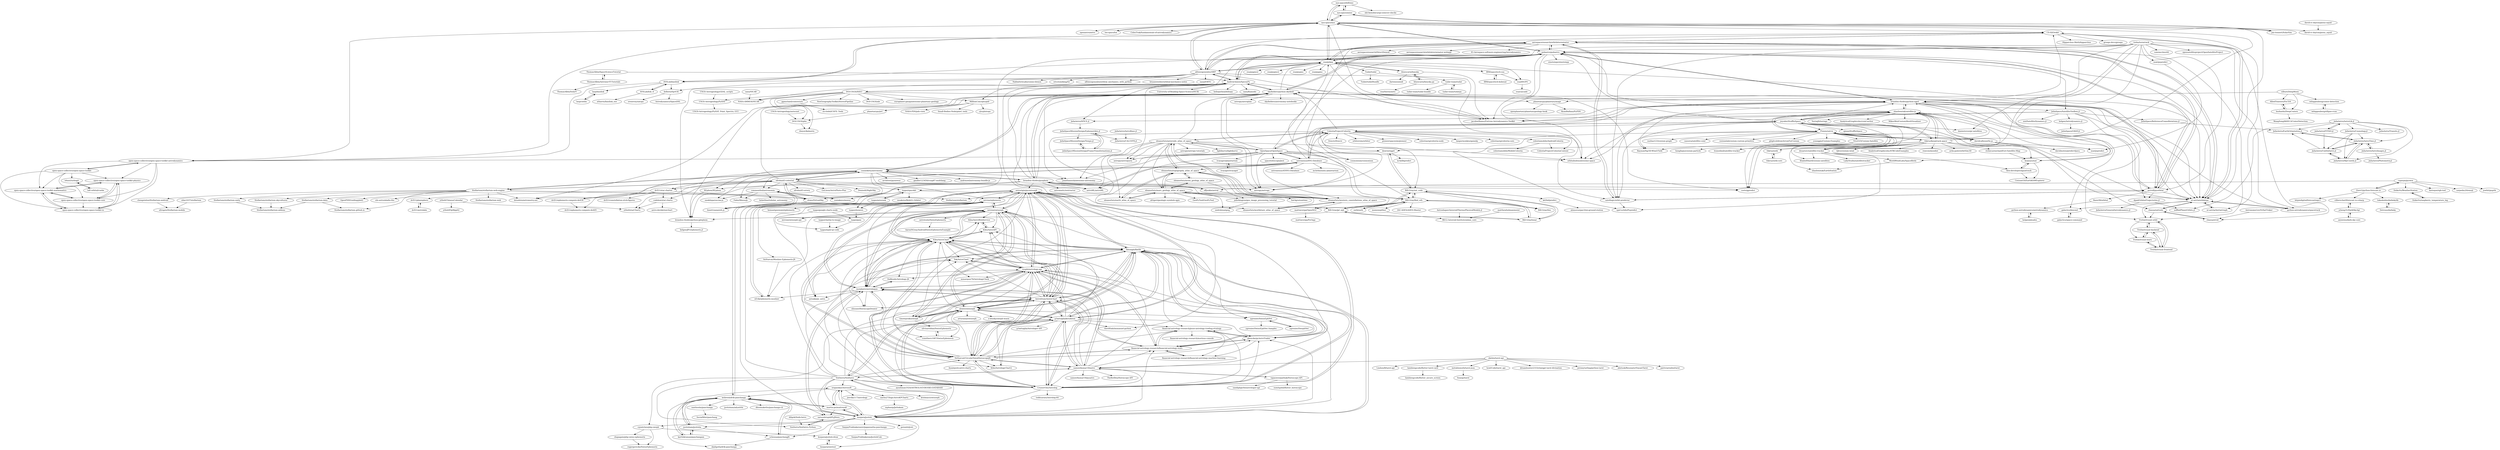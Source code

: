 digraph G {
"nyx-space/hifitime" -> "nyx-space/anise"
"nyx-space/hifitime" -> "nyx-space/nyx"
"nyx-space/hifitime" -> "obi1kenobi/cargo-semver-checks" ["e"=1]
"poliastro/poliastro" -> "esa/pykep"
"poliastro/poliastro" -> "skyfielders/python-skyfield"
"poliastro/poliastro" -> "brandon-rhodes/python-sgp4"
"poliastro/poliastro" -> "aerospaceresearch/orbitdeterminator"
"poliastro/poliastro" -> "jacobwilliams/Fortran-Astrodynamics-Toolkit" ["e"=1]
"poliastro/poliastro" -> "alfonsogonzalez/AWP"
"poliastro/poliastro" -> "nyx-space/nyx"
"poliastro/poliastro" -> "pytroll/pyorbital"
"poliastro/poliastro" -> "AndrewAnnex/SpiceyPy"
"poliastro/poliastro" -> "JuliaSpace/SatelliteToolbox.jl"
"poliastro/poliastro" -> "einsteinpy/einsteinpy" ["e"=1]
"poliastro/poliastro" -> "ut-astria/orbdetpy"
"poliastro/poliastro" -> "orbitalindex/awesome-space" ["e"=1]
"poliastro/poliastro" -> "astropy/astropy" ["e"=1]
"poliastro/poliastro" -> "AVSLab/basilisk"
"nyx-space/nyx" -> "nyx-space/anise"
"nyx-space/nyx" -> "nyx-space/hifitime"
"nyx-space/nyx" -> "ut-astria/orbdetpy"
"nyx-space/nyx" -> "jacobwilliams/Fortran-Astrodynamics-Toolkit" ["e"=1]
"nyx-space/nyx" -> "open-space-collective/open-space-toolkit-astrodynamics"
"nyx-space/nyx" -> "AVSLab/basilisk"
"nyx-space/nyx" -> "jan-tennert/SolarSim"
"nyx-space/nyx" -> "openastro/astro"
"nyx-space/nyx" -> "esa/pykep"
"nyx-space/nyx" -> "lox-space/lox"
"nyx-space/nyx" -> "poliastro/poliastro"
"nyx-space/nyx" -> "alfonsogonzalez/AWP"
"nyx-space/nyx" -> "CelesTrak/fundamentals-of-astrodynamics"
"nyx-space/nyx" -> "david-rc-dayton/pious_squid"
"nyx-space/nyx" -> "CS-SI/Orekit"
"tudat-team/tudatpy" -> "tudat-team/tudat"
"cosinekitty/astronomy" -> "commenthol/astronomia"
"cosinekitty/astronomy" -> "skyfielders/python-skyfield"
"cosinekitty/astronomy" -> "jonathansick/awesome-astronomy" ["e"=1]
"cosinekitty/astronomy" -> "brandon-rhodes/pyephem"
"cosinekitty/astronomy" -> "andrmoel/astronomy-bundle-js"
"cosinekitty/astronomy" -> "ofrohn/d3-celestial"
"cosinekitty/astronomy" -> "dcf21/star-charter"
"cosinekitty/astronomy" -> "Stellarium/stellarium-web-engine"
"cosinekitty/astronomy" -> "onekiloparsec/aa-js"
"cosinekitty/astronomy" -> "Fabiz/MeeusJs"
"cosinekitty/astronomy" -> "mivion/ephemeris"
"cosinekitty/astronomy" -> "slowe/VirtualSky"
"cosinekitty/astronomy" -> "dcf21/ephemeris-compute-de430"
"cosinekitty/astronomy" -> "architest/pymeeus"
"cosinekitty/astronomy" -> "gmiller123456/vsop87-multilang"
"eleanorlutz/asteroids_atlas_of_space" -> "eleanorlutz/topography_atlas_of_space"
"eleanorlutz/asteroids_atlas_of_space" -> "eleanorlutz/western_constellations_atlas_of_space"
"eleanorlutz/asteroids_atlas_of_space" -> "eleanorlutz/mars_geology_atlas_of_space"
"eleanorlutz/asteroids_atlas_of_space" -> "astroML/astroML" ["e"=1]
"eleanorlutz/asteroids_atlas_of_space" -> "eleanorlutz/worldstars_atlas_of_space"
"eleanorlutz/asteroids_atlas_of_space" -> "jonathansick/awesome-astronomy" ["e"=1]
"eleanorlutz/asteroids_atlas_of_space" -> "eleanorlutz/earth_atlas_of_space"
"eleanorlutz/asteroids_atlas_of_space" -> "orbitalindex/awesome-space" ["e"=1]
"eleanorlutz/asteroids_atlas_of_space" -> "OpenSpace/OpenSpace"
"eleanorlutz/asteroids_atlas_of_space" -> "astropy/astropy-tutorials" ["e"=1]
"eleanorlutz/asteroids_atlas_of_space" -> "astropy/astropy" ["e"=1]
"eleanorlutz/asteroids_atlas_of_space" -> "astropy/astroquery" ["e"=1]
"eleanorlutz/asteroids_atlas_of_space" -> "lightkurve/lightkurve" ["e"=1]
"eleanorlutz/asteroids_atlas_of_space" -> "CelestiaProject/Celestia"
"eleanorlutz/asteroids_atlas_of_space" -> "skyfielders/python-skyfield"
"eleanorlutz/topography_atlas_of_space" -> "eleanorlutz/mars_geology_atlas_of_space"
"eleanorlutz/topography_atlas_of_space" -> "eleanorlutz/asteroids_atlas_of_space"
"eleanorlutz/topography_atlas_of_space" -> "eleanorlutz/western_constellations_atlas_of_space"
"eleanorlutz/topography_atlas_of_space" -> "eleanorlutz/moon_geology_atlas_of_space"
"eleanorlutz/topography_atlas_of_space" -> "eleanorlutz/earth_atlas_of_space"
"eleanorlutz/topography_atlas_of_space" -> "eleanorlutz/worldstars_atlas_of_space"
"eleanorlutz/western_constellations_atlas_of_space" -> "eleanorlutz/worldstars_atlas_of_space"
"eleanorlutz/western_constellations_atlas_of_space" -> "eleanorlutz/topography_atlas_of_space"
"eleanorlutz/western_constellations_atlas_of_space" -> "eleanorlutz/mars_geology_atlas_of_space"
"eleanorlutz/western_constellations_atlas_of_space" -> "eleanorlutz/asteroids_atlas_of_space"
"eleanorlutz/western_constellations_atlas_of_space" -> "mattiaverga/OpenNGC"
"ytliu0/ChineseCalendar" -> "ytliu0/starCharts"
"ytliu0/ChineseCalendar" -> "ytliu0/ElpMpp02"
"jyotisham/jyotisha" -> "webresh/drik-panchanga"
"jyotisham/jyotisha" -> "karthikraman/panchangam"
"jyotisham/jyotisha" -> "schenna/panchangJS"
"jyotisham/jyotisha" -> "erajasekar/Astrosoft"
"satellogic/orbit-predictor" -> "pytroll/pyorbital"
"satellogic/orbit-predictor" -> "aerospaceresearch/orbitdeterminator"
"satellogic/orbit-predictor" -> "spel-uchile/Pypredict"
"eleanorlutz/mars_geology_atlas_of_space" -> "eleanorlutz/moon_geology_atlas_of_space"
"eleanorlutz/mars_geology_atlas_of_space" -> "eleanorlutz/topography_atlas_of_space"
"eleanorlutz/mars_geology_atlas_of_space" -> "ondrolexa/apsg" ["e"=1]
"eleanorlutz/mars_geology_atlas_of_space" -> "eleanorlutz/earth_atlas_of_space"
"eleanorlutz/mars_geology_atlas_of_space" -> "GeoPyTool/GeoPyTool" ["e"=1]
"eleanorlutz/mars_geology_atlas_of_space" -> "afrigeri/geologic-symbols-qgis" ["e"=1]
"eleanorlutz/mars_geology_atlas_of_space" -> "eleanorlutz/western_constellations_atlas_of_space"
"eleanorlutz/mars_geology_atlas_of_space" -> "joferkington/geo_image_processing_tutorial"
"silburt/DeepMoon" -> "AlliedToasters/PyCDA"
"silburt/DeepMoon" -> "hszhaohs/DeepCraters"
"silburt/DeepMoon" -> "wdoppenberg/crater-detection"
"silburt/DeepMoon" -> "planetarypy/planetaryimage"
"ut-astria/orbdetpy" -> "ut-astria/AstriaGraph"
"ut-astria/orbdetpy" -> "python-astrodynamics/spacetrack"
"ut-astria/orbdetpy" -> "CS-SI/Orekit"
"ut-astria/orbdetpy" -> "galactics/beyond"
"ut-astria/orbdetpy" -> "cbassa/sattools"
"ut-astria/orbdetpy" -> "aerospaceresearch/orbitdeterminator"
"ut-astria/orbdetpy" -> "TruSat/trusat-orbit"
"shashwatak/satellite-js" -> "jeyoder/StuffInSpace"
"shashwatak/satellite-js" -> "davidcalhoun/tle.js"
"shashwatak/satellite-js" -> "Flowm/satvis"
"shashwatak/satellite-js" -> "brandon-rhodes/python-sgp4"
"shashwatak/satellite-js" -> "dsuarezv/satellite-tracker"
"shashwatak/satellite-js" -> "thkruz/keeptrack.space"
"shashwatak/satellite-js" -> "csete/gpredict" ["e"=1]
"shashwatak/satellite-js" -> "RaymanNg/3D-Wind-Field" ["e"=1]
"shashwatak/satellite-js" -> "koansys/isat"
"shashwatak/satellite-js" -> "AnalyticalGraphicsInc/czml-writer" ["e"=1]
"shashwatak/satellite-js" -> "orbitalindex/awesome-space" ["e"=1]
"shashwatak/satellite-js" -> "MikesWei/CesiumMeshVisualizer" ["e"=1]
"shashwatak/satellite-js" -> "nsat/jspredict"
"shashwatak/satellite-js" -> "poliastro/poliastro"
"shashwatak/satellite-js" -> "TerriaJS/terriajs" ["e"=1]
"Stellarium/stellarium-web-engine" -> "Stellarium/stellarium.github.io"
"Stellarium/stellarium-web-engine" -> "chengxinlun/Stellarium-android"
"Stellarium/stellarium-web-engine" -> "Stellarium/stellarium-skycultures"
"Stellarium/stellarium-web-engine" -> "Stellarium/stellarium-web"
"Stellarium/stellarium-web-engine" -> "Stellarium/stellarium" ["e"=1]
"Stellarium/stellarium-web-engine" -> "slowe/VirtualSky"
"Stellarium/stellarium-web-engine" -> "ofrohn/d3-celestial"
"Stellarium/stellarium-web-engine" -> "cosinekitty/astronomy"
"Stellarium/stellarium-web-engine" -> "dstndstn/astrometry.net" ["e"=1]
"Stellarium/stellarium-web-engine" -> "Stellarium/stellarium-data"
"Stellarium/stellarium-web-engine" -> "OpenPHDGuiding/phd2" ["e"=1]
"Stellarium/stellarium-web-engine" -> "cds-astro/aladin-lite" ["e"=1]
"Stellarium/stellarium-web-engine" -> "Stellarium/stellarium-unity"
"cbassa/sattools" -> "cbassa/stvid"
"cbassa/sattools" -> "ut-astria/orbdetpy"
"cbassa/sattools" -> "TruSat/trusat-orbit"
"csparpa/pyowm" -> "ZeevG/python-forecast.io"
"csparpa/pyowm" -> "fasteque/rgb-tool"
"csparpa/pyowm" -> "sffjunkie/astral"
"csparpa/pyowm" -> "carpedm20/emoji" ["e"=1]
"csparpa/pyowm" -> "DzikuVx/WeatherStation"
"csparpa/pyowm" -> "jswhit/pygrib" ["e"=1]
"typpo/spacekit" -> "typpo/asterank"
"typpo/spacekit" -> "lizard-isana/orb.js"
"typpo/spacekit" -> "typpo/showers"
"typpo/spacekit" -> "msakuta/WebGL-Orbiter"
"typpo/spacekit" -> "Bill-Gray/find_orb"
"DzikuVx/WeatherStation" -> "DzikuVx/raspberry_temperature_log"
"astrorigin/pyswisseph" -> "aloistr/swisseph"
"astrorigin/pyswisseph" -> "flatangle/flatlib"
"astrorigin/pyswisseph" -> "mivion/swisseph"
"astrorigin/pyswisseph" -> "webresh/drik-panchanga"
"astrorigin/pyswisseph" -> "AstroDraw/AstroChart"
"astrorigin/pyswisseph" -> "g-battaglia/kerykeion"
"astrorigin/pyswisseph" -> "gbencke/pyAstroTrader"
"astrorigin/pyswisseph" -> "ryuphi/astrology-api"
"astrorigin/pyswisseph" -> "mivion/ephemeris"
"astrorigin/pyswisseph" -> "Kibo/AstroChart"
"astrorigin/pyswisseph" -> "CruiserOne/Astrolog"
"astrorigin/pyswisseph" -> "naturalstupid/PyJHora"
"astrorigin/pyswisseph" -> "theriftlab/immanuel-python"
"astrorigin/pyswisseph" -> "morphatic/astrologyjs"
"astrorigin/pyswisseph" -> "vsmithers1087/SwissEphemeris"
"dcf21/star-charter" -> "codebox/star-charts"
"dcf21/star-charter" -> "dcf21/constellation-stick-figures"
"dcf21/star-charter" -> "dcf21/ephemeris-compute-de430"
"dcf21/star-charter" -> "dcf21/planisphere"
"dcf21/star-charter" -> "dcf21/ephemeris-compute-de405"
"dcf21/star-charter" -> "slowe/VirtualSky"
"ekelen/tarot-api" -> "jeremytarling/python-tarot"
"ekelen/tarot-api" -> "abetusk/ResonatorVoyantTarot"
"ekelen/tarot-api" -> "patriciarealini/tarot"
"ekelen/tarot-api" -> "LindseyB/tarot-api"
"ekelen/tarot-api" -> "metabismuth/tarot-json"
"ekelen/tarot-api" -> "lambiengcode/flutter-tarot-card"
"ekelen/tarot-api" -> "howlCode/tarot_api"
"ekelen/tarot-api" -> "sameerkumar18/aztro"
"ekelen/tarot-api" -> "dreamhunter2333/chatgpt-tarot-divination" ["e"=1]
"david-rc-dayton/pious-squid" -> "david-rc-dayton/pious_squid"
"galactics/space-command" -> "galactics/beyond"
"kunjara/jyotish" -> "kunjara/jyotish-draw"
"kunjara/jyotish" -> "kunjara/swetest"
"kunjara/jyotish" -> "erajasekar/Astrosoft"
"kunjara/jyotish" -> "SanjayPrabhakaran/srijagannatha-panchanga"
"kunjara/jyotish" -> "martin-pe/maitreya8"
"kunjara/jyotish" -> "morphatic/astrologyjs"
"kunjara/jyotish" -> "VedAstro/VedAstro"
"kunjara/jyotish" -> "cyjoelchen/php-sweph"
"kunjara/jyotish" -> "gbencke/pyAstroTrader"
"kunjara/jyotish" -> "flatangle/flatlib"
"kunjara/jyotish" -> "webresh/drik-panchanga"
"kunjara/jyotish" -> "goranl/eJyoti"
"kunjara/jyotish" -> "ryuphi/astrology-api"
"kunjara/jyotish" -> "schenna/panchangJS"
"kunjara/jyotish" -> "jyotisham/jyotisha"
"JuliaAstro/AstroImages.jl" -> "JuliaAstro/AstroTime.jl"
"JuliaAstro/AstroImages.jl" -> "JuliaAstro/Photometry.jl"
"JuliaSpace/SatelliteToolbox.jl" -> "JuliaSpace/ReferenceFrameRotations.jl"
"JuliaSpace/SatelliteToolbox.jl" -> "dpad/OrbitalTrajectories.jl"
"JuliaSpace/SatelliteToolbox.jl" -> "JuliaAstro/SPICE.jl"
"JuliaSpace/SatelliteToolbox.jl" -> "jacobwilliams/Fortran-Astrodynamics-Toolkit" ["e"=1]
"JuliaSpace/SatelliteToolbox.jl" -> "helgee/Astrodynamics.jl"
"JuliaSpace/SatelliteToolbox.jl" -> "ut-astria/orbdetpy"
"JuliaSpace/SatelliteToolbox.jl" -> "sisl/SatelliteDynamics.jl"
"CruiserOne/Astrolog" -> "AstroDraw/AstroChart"
"CruiserOne/Astrolog" -> "ryuphi/astrology-api"
"CruiserOne/Astrolog" -> "aloistr/swisseph"
"CruiserOne/Astrolog" -> "gbencke/pyAstroTrader"
"CruiserOne/Astrolog" -> "0xStarcat/CircularNatalHoroscopeJS"
"CruiserOne/Astrolog" -> "astrorigin/pyswisseph"
"CruiserOne/Astrolog" -> "financial-astrology-research/financial-astrology-stats"
"CruiserOne/Astrolog" -> "flatangle/flatlib"
"CruiserOne/Astrolog" -> "g-battaglia/kerykeion"
"CruiserOne/Astrolog" -> "morphatic/astrologyjs"
"CruiserOne/Astrolog" -> "Kibo/AstroChart"
"CruiserOne/Astrolog" -> "financial-astrology-research/jesse-astrology-trading-strategy"
"CruiserOne/Astrolog" -> "Tok/AstroChart"
"CruiserOne/Astrolog" -> "toddcarnes/Astrolog-64"
"CruiserOne/Astrolog" -> "kunjara/jyotish"
"ygrenier/SwissEphNet" -> "ygrenier/SwephNet"
"ygrenier/SwissEphNet" -> "ygrenier/SwissEphNet.Samples"
"dcf21/astrolabe" -> "dcf21/planisphere"
"Flowm/satvis" -> "dsuarezv/satellite-tracker"
"Flowm/satvis" -> "KhaledSharif/cesium-satellites"
"Flowm/satvis" -> "davidcalhoun/tle.js"
"Flowm/satvis" -> "Viva525/Cesium-Satellite"
"Flowm/satvis" -> "spel-uchile/Pypredict"
"Flowm/satvis" -> "cassova/satellite-czml"
"Flowm/satvis" -> "cesiumlab/cesium-custom-primitive" ["e"=1]
"Flowm/satvis" -> "koansys/isat"
"Flowm/satvis" -> "itsmedmd/satellite-tracker"
"Flowm/satvis" -> "shashwatak/satellite-js"
"Flowm/satvis" -> "thkruz/keeptrack.space"
"Flowm/satvis" -> "gitgitczl/drawArrowForCesium" ["e"=1]
"Flowm/satvis" -> "younggis/Cesium-Examples" ["e"=1]
"Flowm/satvis" -> "RaymanNg/3D-Wind-Field" ["e"=1]
"Flowm/satvis" -> "xuzhao123/cesium-graph" ["e"=1]
"kd2bd/predict" -> "alonsovargas3/wx-ground-station"
"AstronomyLiveYt/SatTraker" -> "cbassa/stvid"
"Stellarium/stellarium-data" -> "Stellarium/stellarium-addons"
"Stellarium/stellarium-data" -> "Stellarium/stellarium.github.io"
"open-space-collective/open-space-toolkit-astrodynamics" -> "open-space-collective/open-space-toolkit-physics"
"open-space-collective/open-space-toolkit-astrodynamics" -> "open-space-collective/open-space-toolkit-mathematics"
"open-space-collective/open-space-toolkit-astrodynamics" -> "open-space-collective/open-space-toolkit-io"
"open-space-collective/open-space-toolkit-astrodynamics" -> "open-space-collective/open-space-toolkit-core"
"open-space-collective/open-space-toolkit-astrodynamics" -> "open-space-collective/open-space-toolkit"
"DOI-USGS/ISIS3" -> "NeoGeographyToolkit/StereoPipeline" ["e"=1]
"DOI-USGS/ISIS3" -> "USGS-Astrogeology/PyHAT"
"DOI-USGS/ISIS3" -> "ggmichael/craterstats"
"DOI-USGS/ISIS3" -> "AndrewAnnex/SpiceyPy"
"DOI-USGS/ISIS3" -> "DOI-USGS/plio"
"DOI-USGS/ISIS3" -> "MillionConcepts/pdr"
"DOI-USGS/ISIS3" -> "NASA-AMMOS/VICAR"
"DOI-USGS/ISIS3" -> "planetarypy/planetaryimage"
"DOI-USGS/ISIS3" -> "DOI-USGS/ale"
"DOI-USGS/ISIS3" -> "rbeyer/kalasiris"
"DOI-USGS/ISIS3" -> "europlanet-gmap/awesome-planetary-geology"
"AndrewAnnex/SpiceyPy" -> "esa/pykep"
"AndrewAnnex/SpiceyPy" -> "MillionConcepts/pdr"
"AndrewAnnex/SpiceyPy" -> "skyfielders/python-skyfield"
"AndrewAnnex/SpiceyPy" -> "brandon-rhodes/python-jplephem"
"AndrewAnnex/SpiceyPy" -> "DOI-USGS/ISIS3"
"AndrewAnnex/SpiceyPy" -> "poliastro/poliastro"
"AndrewAnnex/SpiceyPy" -> "Bill-Gray/jpl_eph"
"AndrewAnnex/SpiceyPy" -> "alfonsogonzalez/AWP"
"AndrewAnnex/SpiceyPy" -> "ut-astria/orbdetpy"
"AndrewAnnex/SpiceyPy" -> "NASA-AMMOS/VICAR"
"AndrewAnnex/SpiceyPy" -> "University-of-Reading-Space-Science/HUXt" ["e"=1]
"AndrewAnnex/SpiceyPy" -> "JuliaAstro/SPICE.jl"
"AndrewAnnex/SpiceyPy" -> "heliopython/heliopy" ["e"=1]
"AndrewAnnex/SpiceyPy" -> "nasa/Kamodo" ["e"=1]
"AndrewAnnex/SpiceyPy" -> "astropy/astroquery" ["e"=1]
"JuliaAstro/Cosmology.jl" -> "JuliaAstro/UnitfulAstro.jl"
"JuliaAstro/Cosmology.jl" -> "JuliaAstro/SkyCoords.jl"
"JuliaAstro/Cosmology.jl" -> "JuliaAstro/AstroTime.jl"
"JuliaAstro/SkyCoords.jl" -> "JuliaAstro/AstroTime.jl"
"JuliaAstro/SkyCoords.jl" -> "JuliaAstro/UnitfulAstro.jl"
"cbassa/stvid" -> "cbassa/sattools"
"moeyensj/thor" -> "B612-Asteroid-Institute/adam_core"
"open-space-collective/open-space-toolkit" -> "open-space-collective/open-space-toolkit-astrodynamics"
"open-space-collective/open-space-toolkit" -> "open-space-collective/open-space-toolkit-mathematics"
"open-space-collective/open-space-toolkit" -> "open-space-collective/open-space-toolkit-physics"
"open-space-collective/open-space-toolkit" -> "open-space-collective/open-space-toolkit-core"
"open-space-collective/open-space-toolkit" -> "open-space-collective/open-space-toolkit-io"
"open-space-collective/open-space-toolkit" -> "b4nst/turbogit"
"eleanorlutz/worldstars_atlas_of_space" -> "eleanorlutz/western_constellations_atlas_of_space"
"eleanorlutz/earth_atlas_of_space" -> "eleanorlutz/mars_geology_atlas_of_space"
"eleanorlutz/earth_atlas_of_space" -> "eleanorlutz/topography_atlas_of_space"
"dcf21/planisphere" -> "dcf21/astrolabe"
"metabismuth/tarot-json" -> "Searge/tarot"
"silvinaroldan/SwissEphemeris" -> "vsmithers1087/SwissEphemeris"
"cyjoelchen/php-sweph" -> "kunjara/jyotish-draw"
"cyjoelchen/php-sweph" -> "chapagain/php-swiss-ephemeris"
"cyjoelchen/php-sweph" -> "rogergerecke/SwissEphemeris"
"Detrous/darksky" -> "lukaskubis/darkskylib"
"ut-astria/AstriaGraph" -> "ut-astria/orbdetpy"
"open-space-collective/open-space-toolkit-physics" -> "open-space-collective/open-space-toolkit-io"
"open-space-collective/open-space-toolkit-physics" -> "open-space-collective/open-space-toolkit-mathematics"
"open-space-collective/open-space-toolkit-physics" -> "open-space-collective/open-space-toolkit-core"
"open-space-collective/open-space-toolkit-mathematics" -> "open-space-collective/open-space-toolkit-io"
"open-space-collective/open-space-toolkit-mathematics" -> "open-space-collective/open-space-toolkit-physics"
"open-space-collective/open-space-toolkit-mathematics" -> "open-space-collective/open-space-toolkit-core"
"JuliaAstro/AstroBase.jl" -> "JuliaAstro/CALCEPH.jl"
"open-space-collective/open-space-toolkit-io" -> "open-space-collective/open-space-toolkit-mathematics"
"open-space-collective/open-space-toolkit-io" -> "open-space-collective/open-space-toolkit-physics"
"open-space-collective/open-space-toolkit-core" -> "open-space-collective/open-space-toolkit-mathematics"
"open-space-collective/open-space-toolkit-core" -> "open-space-collective/open-space-toolkit-io"
"open-space-collective/open-space-toolkit-core" -> "open-space-collective/open-space-toolkit-physics"
"AlliedToasters/PyCDA" -> "hszhaohs/DeepCraters"
"astronexus/HYG-Database" -> "astronexus/ATHYG-Database"
"astronexus/HYG-Database" -> "ofrohn/d3-celestial"
"astronexus/HYG-Database" -> "slowe/VirtualSky"
"astronexus/HYG-Database" -> "mattiaverga/OpenNGC"
"astronexus/HYG-Database" -> "eleanorlutz/western_constellations_atlas_of_space"
"astronexus/HYG-Database" -> "OpenSpace/OpenSpace"
"astronexus/HYG-Database" -> "cosinekitty/astronomy"
"astronexus/HYG-Database" -> "skyfielders/python-skyfield"
"astronexus/HYG-Database" -> "jeyoder/StuffInSpace"
"astronexus/HYG-Database" -> "eleanorlutz/topography_atlas_of_space"
"astronexus/HYG-Database" -> "mchrbn/unity-planetarium"
"astronexus/HYG-Database" -> "CelestiaProject/Celestia"
"ofrohn/d3-celestial" -> "slowe/VirtualSky"
"ofrohn/d3-celestial" -> "astronexus/HYG-Database"
"ofrohn/d3-celestial" -> "Denisolt/NightSky"
"ofrohn/d3-celestial" -> "dcf21/star-charter"
"ofrohn/d3-celestial" -> "skyfielders/python-skyfield"
"ofrohn/d3-celestial" -> "eleanorlutz/western_constellations_atlas_of_space"
"ofrohn/d3-celestial" -> "cosinekitty/astronomy"
"ofrohn/d3-celestial" -> "codebox/star-charts"
"ofrohn/d3-celestial" -> "commenthol/astronomia"
"ofrohn/d3-celestial" -> "ofrohn/d3-orrery" ["e"=1]
"ofrohn/d3-celestial" -> "Stellarium/stellarium-web-engine"
"ofrohn/d3-celestial" -> "GuLinux/AstroPhoto-Plus" ["e"=1]
"ofrohn/d3-celestial" -> "ytliu0/starCharts"
"ofrohn/d3-celestial" -> "dstndstn/astrometry.net" ["e"=1]
"ofrohn/d3-celestial" -> "typpo/spacekit"
"webresh/drik-panchanga" -> "karthikraman/panchangam"
"webresh/drik-panchanga" -> "jyotisham/adyatithi"
"webresh/drik-panchanga" -> "jyotisham/jyotisha"
"webresh/drik-panchanga" -> "santhoshn/panchanga"
"webresh/drik-panchanga" -> "schenna/panchangJS"
"webresh/drik-panchanga" -> "dhoomakethu/panchanga-cli"
"webresh/drik-panchanga" -> "skaligotla/drik-panchanga"
"webresh/drik-panchanga" -> "astrorigin/pyswisseph"
"webresh/drik-panchanga" -> "martin-pe/maitreya8"
"gbencke/pyAstroTrader" -> "financial-astrology-research/financial-astrology-stats"
"gbencke/pyAstroTrader" -> "financial-astrology-research/jesse-astrology-trading-strategy"
"gbencke/pyAstroTrader" -> "financial-astrology-research/financial-astrology-machine-learning"
"g-battaglia/kerykeion" -> "AstroDraw/AstroChart"
"g-battaglia/kerykeion" -> "0xStarcat/CircularNatalHoroscopeJS"
"g-battaglia/kerykeion" -> "flatangle/flatlib"
"g-battaglia/kerykeion" -> "astrorigin/pyswisseph"
"g-battaglia/kerykeion" -> "gbencke/pyAstroTrader"
"g-battaglia/kerykeion" -> "theriftlab/immanuel-python"
"g-battaglia/kerykeion" -> "g-battaglia/Astrologer-API"
"g-battaglia/kerykeion" -> "VedAstro/VedAstro"
"g-battaglia/kerykeion" -> "aloistr/swisseph"
"g-battaglia/kerykeion" -> "financial-astrology-research/jesse-astrology-trading-strategy"
"g-battaglia/kerykeion" -> "CruiserOne/Astrolog"
"g-battaglia/kerykeion" -> "sameerkumar18/aztro"
"g-battaglia/kerykeion" -> "ryuphi/astrology-api"
"g-battaglia/kerykeion" -> "Kibo/AstroChart"
"g-battaglia/kerykeion" -> "kunjara/jyotish"
"joferkington/geo_image_processing_tutorial" -> "ondrolexa/apsg" ["e"=1]
"trehn/termtrack" -> "WorldWindLabs/SpaceBirds"
"trehn/termtrack" -> "csete/gpredict" ["e"=1]
"trehn/termtrack" -> "brandon-rhodes/python-sgp4"
"trehn/termtrack" -> "python-astrodynamics/spacetrack"
"trehn/termtrack" -> "pytroll/pyorbital"
"trehn/termtrack" -> "vain/asciiworld"
"trehn/termtrack" -> "satellogic/orbit-predictor"
"trehn/termtrack" -> "daniestevez/gr-satellites" ["e"=1]
"trehn/termtrack" -> "opensatelliteproject/OpenSatelliteProject" ["e"=1]
"trehn/termtrack" -> "typpo/spacekit"
"trehn/termtrack" -> "nsat/pypredict"
"trehn/termtrack" -> "poliastro/poliastro"
"trehn/termtrack" -> "cbassa/stvid"
"CS-SI/Orekit" -> "ut-astria/orbdetpy"
"CS-SI/Orekit" -> "Hipparchus-Math/hipparchus" ["e"=1]
"CS-SI/Orekit" -> "aerospaceresearch/orbitdeterminator"
"CS-SI/Orekit" -> "open-space-collective/open-space-toolkit-astrodynamics"
"CS-SI/Orekit" -> "ut-astria/AstriaGraph"
"CS-SI/Orekit" -> "groops-devs/groops" ["e"=1]
"Stellarium/stellarium-unity" -> "Stellarium/stellarium-addons"
"0xStarcat/CircularNatalHoroscopeJS" -> "AstroDraw/AstroChart"
"0xStarcat/CircularNatalHoroscopeJS" -> "Kibo/AstroChart"
"0xStarcat/CircularNatalHoroscopeJS" -> "g-battaglia/kerykeion"
"0xStarcat/CircularNatalHoroscopeJS" -> "ryuphi/astrology-api"
"0xStarcat/CircularNatalHoroscopeJS" -> "ilyai/quick-astro-charts"
"0xStarcat/CircularNatalHoroscopeJS" -> "flatangle/flatlib"
"0xStarcat/CircularNatalHoroscopeJS" -> "financial-astrology-research/financial-astrology-stats"
"0xStarcat/CircularNatalHoroscopeJS" -> "morphatic/astrologyjs"
"0xStarcat/CircularNatalHoroscopeJS" -> "CruiserOne/Astrolog"
"0xStarcat/CircularNatalHoroscopeJS" -> "gbencke/pyAstroTrader"
"0xStarcat/CircularNatalHoroscopeJS" -> "mivion/swisseph"
"0xStarcat/CircularNatalHoroscopeJS" -> "Kibo/AstrologyChart2"
"0xStarcat/CircularNatalHoroscopeJS" -> "financial-astrology-research/jesse-astrology-trading-strategy"
"0xStarcat/CircularNatalHoroscopeJS" -> "sameerkumar18/aztro"
"0xStarcat/CircularNatalHoroscopeJS" -> "Tok/AstroChart"
"USGS-Astrogeology/GDAL_scripts" -> "USGS-Astrogeology/PyHAT"
"ivoyager/planetarium" -> "ivoyager/ivoyager"
"tapaswenipathak/Horoscope-API" -> "sameerkumar18/aztro"
"tapaswenipathak/Horoscope-API" -> "sandipbgt/theastrologer-api"
"tapaswenipathak/Horoscope-API" -> "sumitgohil/flutter_horoscope"
"pytroll/pyorbital" -> "aerospaceresearch/orbitdeterminator"
"pytroll/pyorbital" -> "satellogic/orbit-predictor"
"pytroll/pyorbital" -> "ut-astria/orbdetpy"
"pytroll/pyorbital" -> "skyfielders/python-skyfield"
"pytroll/pyorbital" -> "dpad/OrbitalTrajectories.jl"
"pytroll/pyorbital" -> "brandon-rhodes/python-sgp4"
"pytroll/pyorbital" -> "RazerM/orbital"
"pytroll/pyorbital" -> "poliastro/poliastro"
"ThomasAlbin/SpaceScienceTutorial" -> "ThomasAlbin/Astroniz-YT-Tutorials"
"ThomasAlbin/SpaceScienceTutorial" -> "AndrewAnnex/SpiceyPy"
"IBM/spacetech-ssa" -> "IBM/spacetech-kubesat"
"IBM/spacetech-ssa" -> "esa/dSGP4"
"eleanorlutz/moon_geology_atlas_of_space" -> "eleanorlutz/mars_geology_atlas_of_space"
"eleanorlutz/moon_geology_atlas_of_space" -> "eleanorlutz/topography_atlas_of_space"
"eleanorlutz/moon_geology_atlas_of_space" -> "joferkington/geo_image_processing_tutorial"
"dsuarezv/satellite-tracker" -> "Flowm/satvis"
"dsuarezv/satellite-tracker" -> "KhaledSharif/cesium-satellites"
"dsuarezv/satellite-tracker" -> "LabyStudio/satellitetracker"
"dsuarezv/satellite-tracker" -> "WorldWindLabs/SpaceBirds"
"dsuarezv/satellite-tracker" -> "spel-uchile/Pypredict"
"dsuarezv/satellite-tracker" -> "Alex-developer/agsattrack"
"IBM/spacetech-kubesat" -> "IBM/spacetech-ssa"
"ryuphi/astrology-api" -> "AstroDraw/AstroChart"
"ryuphi/astrology-api" -> "Tok/AstroChart"
"ryuphi/astrology-api" -> "financial-astrology-research/financial-astrology-stats"
"ryuphi/astrology-api" -> "0xStarcat/CircularNatalHoroscopeJS"
"ryuphi/astrology-api" -> "CruiserOne/Astrolog"
"ryuphi/astrology-api" -> "timotejroiko/sweph"
"ryuphi/astrology-api" -> "Kibo/AstroAPI"
"ryuphi/astrology-api" -> "flatangle/flatlib"
"ryuphi/astrology-api" -> "Kibo/AstroChart"
"ryuphi/astrology-api" -> "morphatic/astrologyjs"
"ryuphi/astrology-api" -> "astrorigin/pyswisseph"
"ryuphi/astrology-api" -> "mmarquez76/AstrologyClock"
"ryuphi/astrology-api" -> "sameerkumar18/aztro"
"ryuphi/astrology-api" -> "DaWoody/Astrology-JS"
"ryuphi/astrology-api" -> "gbencke/pyAstroTrader"
"jcheng31/DarkSkyApi" -> "cillierscharl/forecast.io-csharp"
"jcheng31/DarkSkyApi" -> "amweiss/dark-sky-core"
"ivoyager/ivoyager" -> "ivoyager/planetarium"
"deflorio/SpOCK" -> "Astrodynamics/SpaceDSL"
"deflorio/SpOCK" -> "srenevey/satops"
"nsat/pypredict" -> "nsat/jspredict"
"0xStarcat/Moshier-Ephemeris-JS" -> "xErik/ephemeris-moshier"
"MillionConcepts/pdr" -> "planetarypy/pvl"
"MillionConcepts/pdr" -> "NASA-PDS/pds-view"
"MillionConcepts/pdr" -> "Small-Bodies-Node/pds4_tools"
"MillionConcepts/pdr" -> "cjtu/plutopy"
"hszhaohs/DeepCraters" -> "AlliedToasters/PyCDA"
"hszhaohs/DeepCraters" -> "WangSong960913/CraterDetection"
"TruSat/trusat-backend" -> "TruSat/trusat-frontend"
"TruSat/trusat-backend" -> "TruSat/trusat-learn"
"TruSat/trusat-backend" -> "TruSat/trusat-orbit"
"typpo/showers" -> "typpo/gaia"
"TruSat/trusat-orbit" -> "TruSat/trusat-backend"
"TruSat/trusat-orbit" -> "TruSat/trusat-frontend"
"TruSat/trusat-orbit" -> "TruSat/trusat-learn"
"TruSat/trusat-frontend" -> "TruSat/trusat-backend"
"TruSat/trusat-frontend" -> "TruSat/trusat-learn"
"TruSat/trusat-frontend" -> "TruSat/trusat-orbit"
"TruSat/trusat-learn" -> "TruSat/trusat-backend"
"TruSat/trusat-learn" -> "TruSat/trusat-frontend"
"RazerM/orbital" -> "python-astrodynamics/astrodynamics"
"celestiamobile/AndroidCelestia" -> "celestiamobile/MobileCelestia"
"celestiamobile/AndroidCelestia" -> "CelestiaProject/CelestiaContent"
"bluescarni/heyoka" -> "bluescarni/heyoka.py"
"bluescarni/heyoka" -> "darioizzo/audi" ["e"=1]
"bluescarni/heyoka" -> "jacobwilliams/Fortran-Astrodynamics-Toolkit" ["e"=1]
"bluescarni/heyoka" -> "esa/pykep"
"dpad/OrbitalTrajectories.jl" -> "JuliaAstro/GeneralAstrodynamics.jl"
"dpad/OrbitalTrajectories.jl" -> "sefffal/PlanetOrbits.jl"
"typpo/google-charts-node" -> "typpo/mjml-qr-code"
"typpo/google-charts-node" -> "typpo/gaia"
"vsmithers1087/SwissEphemeris" -> "silvinaroldan/SwissEphemeris"
"JuliaSpace/ReferenceFrameRotations.jl" -> "JuliaAstro/EarthOrientation.jl"
"b4nst/turbogit" -> "loft-orbital/cuebe"
"Stellarium/stellarium-skycultures" -> "Stellarium/stellarium-addons"
"ygrenier/SwephNet" -> "ygrenier/SwissEphNet"
"tudat-team/tudat" -> "tudat-team/tudat-bundle"
"tudat-team/tudat" -> "tudat-team/tudatpy"
"nachu27/logicAstroKPCharts" -> "mphanip/Jathakam"
"OpenSpace/OpenSpace" -> "CelestiaProject/Celestia"
"OpenSpace/OpenSpace" -> "cosmonium/cosmonium" ["e"=1]
"OpenSpace/OpenSpace" -> "jonathansick/awesome-astronomy" ["e"=1]
"OpenSpace/OpenSpace" -> "orbitalindex/awesome-space" ["e"=1]
"OpenSpace/OpenSpace" -> "eleanorlutz/asteroids_atlas_of_space"
"OpenSpace/OpenSpace" -> "Bill-Gray/find_orb"
"OpenSpace/OpenSpace" -> "astropy/astropy" ["e"=1]
"OpenSpace/OpenSpace" -> "astronexus/HYG-Database"
"OpenSpace/OpenSpace" -> "XEphem/XEphem"
"OpenSpace/OpenSpace" -> "spacetelescope/jwst" ["e"=1]
"OpenSpace/OpenSpace" -> "skyfielders/python-skyfield"
"OpenSpace/OpenSpace" -> "astropy/astroquery" ["e"=1]
"OpenSpace/OpenSpace" -> "ivoyager/planetarium"
"OpenSpace/OpenSpace" -> "esa/pykep"
"OpenSpace/OpenSpace" -> "astroML/astroML" ["e"=1]
"VedAstro/VedAstro" -> "kunjara/jyotish"
"VedAstro/VedAstro" -> "g-battaglia/kerykeion"
"VedAstro/VedAstro" -> "naturalstupid/PyJHora"
"VedAstro/VedAstro" -> "VedAstro/VedAstro.Python"
"VedAstro/VedAstro" -> "ryuphi/astrology-api"
"VedAstro/VedAstro" -> "astrorigin/pyswisseph"
"VedAstro/VedAstro" -> "erajasekar/Astrosoft"
"VedAstro/VedAstro" -> "AstroDraw/AstroChart"
"VedAstro/VedAstro" -> "0xStarcat/CircularNatalHoroscopeJS"
"VedAstro/VedAstro" -> "sameerkumar18/aztro"
"VedAstro/VedAstro" -> "Kibo/AstroChart"
"VedAstro/VedAstro" -> "aloistr/swisseph"
"VedAstro/VedAstro" -> "CruiserOne/Astrolog"
"VedAstro/VedAstro" -> "martin-pe/maitreya8"
"VedAstro/VedAstro" -> "ayushman1024/ASTROLOGY-BOOKS-DATABASE"
"alfonsogonzalez/AWP" -> "esa/pykep"
"alfonsogonzalez/AWP" -> "aerospaceresearch/orbitdeterminator"
"alfonsogonzalez/AWP" -> "poliastro/poliastro"
"alfonsogonzalez/AWP" -> "ericstoneking/42" ["e"=1]
"alfonsogonzalez/AWP" -> "nyx-space/nyx"
"alfonsogonzalez/AWP" -> "AndrewAnnex/SpiceyPy"
"alfonsogonzalez/AWP" -> "jacobwilliams/Fortran-Astrodynamics-Toolkit" ["e"=1]
"alfonsogonzalez/AWP" -> "alfonsogonzalez/orbital_mechanics_with_python"
"alfonsogonzalez/AWP" -> "deflorio/SpOCK"
"alfonsogonzalez/AWP" -> "bryanwweber/orbital-mechanics-notes"
"alfonsogonzalez/AWP" -> "nasa/EMTG"
"alfonsogonzalez/AWP" -> "NablaZeroLabs/cosmo-demos"
"alfonsogonzalez/AWP" -> "CS-SI/Orekit"
"alfonsogonzalez/AWP" -> "satellogic/orbit-predictor"
"alfonsogonzalez/AWP" -> "AVSLab/basilisk"
"timotejroiko/sweph" -> "aloistr/swisseph"
"timotejroiko/sweph" -> "mivion/swisseph"
"timotejroiko/sweph" -> "silvinaroldan/SwissEphemeris"
"timotejroiko/sweph" -> "AstroDraw/AstroChart"
"timotejroiko/sweph" -> "ryuphi/astrology-api"
"jeyoder/StuffInSpace" -> "shashwatak/satellite-js"
"jeyoder/StuffInSpace" -> "brandon-rhodes/python-sgp4"
"jeyoder/StuffInSpace" -> "thkruz/keeptrack.space"
"jeyoder/StuffInSpace" -> "shashwatak/EarthStation"
"jeyoder/StuffInSpace" -> "poliastro/poliastro"
"jeyoder/StuffInSpace" -> "ajmas/StuffInSpace"
"jeyoder/StuffInSpace" -> "satellogic/orbit-predictor"
"jeyoder/StuffInSpace" -> "orbitalindex/awesome-space" ["e"=1]
"jeyoder/StuffInSpace" -> "daniestevez/gr-satellites" ["e"=1]
"jeyoder/StuffInSpace" -> "cbassa/sattools"
"jeyoder/StuffInSpace" -> "ut-astria/orbdetpy"
"jeyoder/StuffInSpace" -> "astronexus/HYG-Database"
"jeyoder/StuffInSpace" -> "csete/gpredict" ["e"=1]
"jeyoder/StuffInSpace" -> "CelestiaProject/Celestia"
"jeyoder/StuffInSpace" -> "Flowm/satvis"
"dcf21/ephemeris-compute-de430" -> "dcf21/ephemeris-compute-de405"
"AstroDraw/AstroChart" -> "0xStarcat/CircularNatalHoroscopeJS"
"AstroDraw/AstroChart" -> "Kibo/AstroChart"
"AstroDraw/AstroChart" -> "ryuphi/astrology-api"
"AstroDraw/AstroChart" -> "g-battaglia/kerykeion"
"AstroDraw/AstroChart" -> "Kibo/AstroAPI"
"AstroDraw/AstroChart" -> "astrorigin/pyswisseph"
"AstroDraw/AstroChart" -> "slissner/HoroscopeDrawer"
"AstroDraw/AstroChart" -> "Kibo/AstrologyChart2"
"AstroDraw/AstroChart" -> "CruiserOne/Astrolog"
"AstroDraw/AstroChart" -> "flatangle/flatlib"
"AstroDraw/AstroChart" -> "timotejroiko/sweph"
"AstroDraw/AstroChart" -> "morphatic/astrologyjs"
"AstroDraw/AstroChart" -> "Tok/AstroChart"
"AstroDraw/AstroChart" -> "aloistr/swisseph"
"AstroDraw/AstroChart" -> "mivion/swisseph"
"XEphem/XEphem" -> "brandon-rhodes/python-jplephem"
"aloistr/swisseph" -> "astrorigin/pyswisseph"
"aloistr/swisseph" -> "timotejroiko/sweph"
"aloistr/swisseph" -> "mivion/swisseph"
"aloistr/swisseph" -> "CruiserOne/Astrolog"
"aloistr/swisseph" -> "ygrenier/SwissEphNet"
"aloistr/swisseph" -> "AstroDraw/AstroChart"
"aloistr/swisseph" -> "cyjoelchen/php-sweph"
"aloistr/swisseph" -> "flatangle/flatlib"
"aloistr/swisseph" -> "g-battaglia/kerykeion"
"aloistr/swisseph" -> "ryuphi/astrology-api"
"aloistr/swisseph" -> "Kibo/AstroChart"
"aloistr/swisseph" -> "vsmithers1087/SwissEphemeris"
"aloistr/swisseph" -> "0xStarcat/CircularNatalHoroscopeJS"
"aloistr/swisseph" -> "arturania/swisseph"
"aloistr/swisseph" -> "u-blusky/sweph-wasm"
"koansys/isat" -> "Alex-developer/agsattrack"
"koansys/isat" -> "CesiumGS/EarthKAMExplorer"
"typpo/chartjs-to-image" -> "typpo/mjml-qr-code"
"richiecarmichael/Esri-Satellite-Map" -> "koansys/isat"
"schenna/panchangJS" -> "webresh/drik-panchanga"
"schenna/panchangJS" -> "skaligotla/drik-panchanga"
"astrotools/SwissEphemeris" -> "AaronNGray/AndroidSwissEphemerisExample"
"flatangle/flatlib" -> "astrorigin/pyswisseph"
"flatangle/flatlib" -> "morphatic/astrologyjs"
"flatangle/flatlib" -> "financial-astrology-research/financial-astrology-stats"
"flatangle/flatlib" -> "g-battaglia/kerykeion"
"flatangle/flatlib" -> "Kibo/AstroChart"
"flatangle/flatlib" -> "AstroDraw/AstroChart"
"flatangle/flatlib" -> "0xStarcat/CircularNatalHoroscopeJS"
"flatangle/flatlib" -> "ryuphi/astrology-api"
"flatangle/flatlib" -> "gbencke/pyAstroTrader"
"flatangle/flatlib" -> "mivion/swisseph"
"flatangle/flatlib" -> "kunjara/jyotish"
"flatangle/flatlib" -> "aloistr/swisseph"
"flatangle/flatlib" -> "CruiserOne/Astrolog"
"flatangle/flatlib" -> "Tok/AstroChart"
"flatangle/flatlib" -> "financial-astrology-research/jesse-astrology-trading-strategy"
"lambiengcode/flutter-tarot-card" -> "lambiengcode/flutter_secure_screen"
"brandon-rhodes/python-jplephem" -> "helgee/JPLEphemeris.jl"
"financial-astrology-research/financial-astrology-machine-learning" -> "financial-astrology-research/financial-astrology-stats"
"lizard-isana/orb.js" -> "commenthol/astronomia"
"wdoppenberg/ellipse-rcnn" -> "wdoppenberg/crater-detection"
"silas1037/stellarium" -> "ultrapre/Stellarium-mobile"
"Astroshaper/AsteroidThermoPhysicalModels.jl" -> "B612-Asteroid-Institute/adam_core"
"ggmichael/craterstats" -> "ch-riedel/CSFD_Tools"
"planetarypy/planetaryimage" -> "openplanetary/planetarygeology-book"
"planetarypy/planetaryimage" -> "RyanBalfanz/PyPDS"
"financial-astrology-research/financial-astrology-stats" -> "gbencke/pyAstroTrader"
"financial-astrology-research/financial-astrology-stats" -> "financial-astrology-research/jesse-astrology-trading-strategy"
"financial-astrology-research/financial-astrology-stats" -> "financial-astrology-research/financial-astrology-machine-learning"
"financial-astrology-research/financial-astrology-stats" -> "flatangle/flatlib"
"financial-astrology-research/financial-astrology-stats" -> "ryuphi/astrology-api"
"financial-astrology-research/financial-astrology-stats" -> "0xStarcat/CircularNatalHoroscopeJS"
"financial-astrology-research/financial-astrology-stats" -> "morphatic/astrologyjs"
"financial-astrology-research/jesse-astrology-trading-strategy" -> "gbencke/pyAstroTrader"
"financial-astrology-research/jesse-astrology-trading-strategy" -> "financial-astrology-research/financial-astrology-stats"
"financial-astrology-research/jesse-astrology-trading-strategy" -> "financial-astrology-research/financial-astrology-machine-learning"
"financial-astrology-research/jesse-astrology-trading-strategy" -> "financial-astrology-research/morinus-console"
"thkruz/ootk" -> "thkruz/ootk-core"
"Tok/AstroChart" -> "ryuphi/astrology-api"
"bluescarni/heyoka.py" -> "bluescarni/heyoka"
"bluescarni/heyoka.py" -> "esa/thermonets"
"DaWoody/Astrology-JS" -> "morphatic/astrologyjs"
"oorb/oorb" -> "Bill-Gray/find_orb"
"SanjayPrabhakaran/srijagannatha-panchanga" -> "SanjayPrabhakaran/JyotishCalc"
"planetarypy/pvl" -> "DOI-USGS/plio"
"wdoppenberg/crater-detection" -> "wdoppenberg/ellipse-rcnn"
"nyx-space/anise" -> "nyx-space/nyx"
"nyx-space/anise" -> "jan-tennert/SolarSim"
"nyx-space/anise" -> "nyx-space/hifitime"
"slowe/VirtualSky" -> "ofrohn/d3-celestial"
"slowe/VirtualSky" -> "lizard-isana/orb.js"
"python-astrodynamics/spacetrack" -> "ut-astria/orbdetpy"
"typpo/asterank" -> "typpo/spacekit"
"typpo/asterank" -> "typpo/showers"
"davidcalhoun/tle.js" -> "davidmoten/predict4java"
"davidcalhoun/tle.js" -> "Flowm/satvis"
"davidcalhoun/tle.js" -> "nsat/jspredict"
"davidcalhoun/tle.js" -> "shashwatak/satellite-js"
"brandon-rhodes/pyephem" -> "skyfielders/python-skyfield"
"brandon-rhodes/pyephem" -> "pytroll/pyorbital"
"brandon-rhodes/pyephem" -> "sffjunkie/astral"
"brandon-rhodes/pyephem" -> "brandon-rhodes/python-jplephem"
"brandon-rhodes/pyephem" -> "brandon-rhodes/python-sgp4"
"brandon-rhodes/pyephem" -> "cosinekitty/astronomy"
"brandon-rhodes/pyephem" -> "astromatic/sextractor" ["e"=1]
"brandon-rhodes/pyephem" -> "astrorigin/pyswisseph"
"brandon-rhodes/pyephem" -> "XEphem/XEphem"
"brandon-rhodes/pyephem" -> "astroML/astroML" ["e"=1]
"brandon-rhodes/pyephem" -> "csete/gpredict" ["e"=1]
"brandon-rhodes/pyephem" -> "soniakeys/meeus"
"brandon-rhodes/pyephem" -> "AndrewAnnex/SpiceyPy"
"brandon-rhodes/pyephem" -> "astropy/astropy" ["e"=1]
"brandon-rhodes/pyephem" -> "poliastro/poliastro"
"naturalstupid/PyJHora" -> "VedAstro/VedAstro.Python"
"xErik/ephemeris-moshier" -> "mivion/ephemeris"
"mivion/swisseph" -> "mivion/ephemeris"
"mivion/swisseph" -> "mivion/swisseph-api"
"mivion/swisseph" -> "astrorigin/pyswisseph"
"mivion/swisseph" -> "morphatic/astrologyjs"
"mivion/swisseph" -> "Kibo/AstroChart"
"mivion/swisseph" -> "timotejroiko/sweph"
"mivion/swisseph" -> "aloistr/swisseph"
"mivion/swisseph" -> "astrotools/SwissEphemeris"
"mivion/swisseph" -> "flatangle/flatlib"
"mivion/swisseph" -> "ygrenier/SwissEphNet"
"mivion/swisseph" -> "xErik/ephemeris-moshier"
"mivion/swisseph" -> "Kibo/AstroWebService"
"mivion/swisseph" -> "AstroDraw/AstroChart"
"mivion/swisseph" -> "0xStarcat/CircularNatalHoroscopeJS"
"mivion/swisseph" -> "Kibo/AstroAPI"
"ThomasAlbin/Astroniz-YT-Tutorials" -> "ThomasAlbin/SpaceScienceTutorial"
"ThomasAlbin/Astroniz-YT-Tutorials" -> "ThomasAlbin/SolarY"
"esa/dSGP4" -> "esa/cascade"
"nasa/VICAR" -> "NASA-AMMOS/VICAR"
"mivion/ephemeris" -> "xErik/ephemeris-moshier"
"mivion/ephemeris" -> "mivion/swisseph"
"mivion/ephemeris" -> "mivion/swisseph-api"
"mivion/ephemeris" -> "0xStarcat/Moshier-Ephemeris-JS"
"mivion/ephemeris" -> "hemantgoswami/ephemeris"
"mivion/ephemeris" -> "morphatic/astrologyjs"
"mivion/ephemeris" -> "Kibo/AstroChart"
"mivion/ephemeris" -> "astsakai/js_astro"
"mivion/ephemeris" -> "astrorigin/pyswisseph"
"matthewholman/assist" -> "B612-Asteroid-Institute/adam_core"
"loft-orbital/cuebe" -> "b4nst/turbogit"
"USGS-Astrogeology/autocnet" -> "DOI-USGS/plio"
"python-astrodynamics/astrodynamics" -> "helgee/plyades"
"Viva525/Cesium-Satellite" -> "itsmedmd/satellite-tracker"
"Viva525/Cesium-Satellite" -> "hongfaqiu/cesium-particle" ["e"=1]
"AVSLab/basilisk" -> "AVSLab/bsk_rl"
"AVSLab/basilisk" -> "lasp/basilisk"
"AVSLab/basilisk" -> "nyx-space/nyx"
"AVSLab/basilisk" -> "deflorio/SpOCK"
"AVSLab/basilisk" -> "open-space-collective/open-space-toolkit-astrodynamics"
"Bill-Gray/lunar" -> "Bill-Gray/jpl_eph"
"Bill-Gray/lunar" -> "Bill-Gray/find_orb"
"Bill-Gray/lunar" -> "Bill-Gray/sat_code"
"Bill-Gray/jpl_eph" -> "Bill-Gray/lunar"
"Bill-Gray/jpl_eph" -> "Bill-Gray/find_orb"
"Bill-Gray/jpl_eph" -> "Bill-Gray/sat_code"
"Bill-Gray/jpl_eph" -> "brandon-rhodes/python-jplephem"
"Bill-Gray/sat_code" -> "Bill-Gray/lunar"
"Bill-Gray/sat_code" -> "Bill-Gray/find_orb"
"Bill-Gray/sat_code" -> "dnwrnr/sgp4"
"Bill-Gray/sat_code" -> "Bill-Gray/jpl_eph"
"Bill-Gray/sat_code" -> "Bill-Gray/tles"
"Bill-Gray/sat_code" -> "kd2bd/predict"
"galactics/beyond" -> "galactics/space-command"
"brandon-rhodes/python-sgp4" -> "skyfielders/python-skyfield"
"brandon-rhodes/python-sgp4" -> "ut-astria/orbdetpy"
"brandon-rhodes/python-sgp4" -> "poliastro/poliastro"
"brandon-rhodes/python-sgp4" -> "satellogic/orbit-predictor"
"brandon-rhodes/python-sgp4" -> "pytroll/pyorbital"
"brandon-rhodes/python-sgp4" -> "koansys/isat"
"brandon-rhodes/python-sgp4" -> "shashwatak/satellite-js"
"brandon-rhodes/python-sgp4" -> "python-astrodynamics/spacetrack"
"brandon-rhodes/python-sgp4" -> "dnwrnr/sgp4"
"brandon-rhodes/python-sgp4" -> "TruSat/trusat-orbit"
"brandon-rhodes/python-sgp4" -> "Bill-Gray/sat_code"
"brandon-rhodes/python-sgp4" -> "JuliaSpace/SatelliteToolbox.jl"
"brandon-rhodes/python-sgp4" -> "jacobwilliams/Fortran-Astrodynamics-Toolkit" ["e"=1]
"brandon-rhodes/python-sgp4" -> "galactics/beyond"
"brandon-rhodes/python-sgp4" -> "CS-SI/Orekit"
"mattiaverga/OpenNGC" -> "mattiaverga/PyOngc"
"USGS-Astrogeology/PyHAT" -> "USGS-Astrogeology/PyHAT_Point_Spectra_GUI"
"Tudat/tudat" -> "Tudat/tudatBundle"
"Tudat/tudat" -> "tudat-team/tudat"
"santhoshn/panchanga" -> "SocialMint/panchang"
"kunjara/jyotish-draw" -> "kunjara/swetest"
"JuliaAstro/AstroLib.jl" -> "JuliaAstro/FITSIO.jl"
"JuliaAstro/AstroLib.jl" -> "sefffal/PlanetOrbits.jl"
"JuliaAstro/AstroLib.jl" -> "JuliaAstro/SkyCoords.jl"
"JuliaAstro/AstroLib.jl" -> "JuliaAstro/AstroTime.jl"
"JuliaAstro/AstroLib.jl" -> "JuliaAstro/EarthOrientation.jl"
"JuliaAstro/AstroLib.jl" -> "JuliaAstro/Transits.jl"
"JuliaAstro/AstroLib.jl" -> "JuliaAstro/Cosmology.jl"
"JuliaAstro/SPICE.jl" -> "JuliaSpaceMissionDesign/Ephemerides.jl"
"kunjara/swetest" -> "kunjara/jyotish-draw"
"morphatic/astrologyjs" -> "DaWoody/Astrology-JS"
"morphatic/astrologyjs" -> "Kibo/AstroChart"
"morphatic/astrologyjs" -> "flatangle/flatlib"
"morphatic/astrologyjs" -> "mivion/swisseph"
"morphatic/astrologyjs" -> "mivion/ephemeris"
"morphatic/astrologyjs" -> "Tok/AstroChart"
"morphatic/astrologyjs" -> "slissner/HoroscopeDrawer"
"morphatic/astrologyjs" -> "kunjara/jyotish"
"morphatic/astrologyjs" -> "astsakai/js_astro"
"morphatic/astrologyjs" -> "0xStarcat/CircularNatalHoroscopeJS"
"morphatic/astrologyjs" -> "financial-astrology-research/financial-astrology-stats"
"morphatic/astrologyjs" -> "AstroDraw/AstroChart"
"morphatic/astrologyjs" -> "xErik/ephemeris-moshier"
"morphatic/astrologyjs" -> "ryuphi/astrology-api"
"morphatic/astrologyjs" -> "Kibo/AstroWebService"
"sffjunkie/astral" -> "brandon-rhodes/pyephem"
"sffjunkie/astral" -> "SatAgro/suntime"
"commenthol/astronomia" -> "lizard-isana/orb.js"
"commenthol/astronomia" -> "onekiloparsec/aa-js"
"commenthol/astronomia" -> "soniakeys/meeus"
"commenthol/astronomia" -> "Fabiz/MeeusJs"
"commenthol/astronomia" -> "kshetline/tubular_astronomy"
"Kibo/AstrologyChart2" -> "Kibo/AstroAPI"
"Bill-Gray/find_orb" -> "Bill-Gray/jpl_eph"
"Bill-Gray/find_orb" -> "Bill-Gray/lunar"
"Bill-Gray/find_orb" -> "oorb/oorb"
"Bill-Gray/find_orb" -> "Bill-Gray/sat_code"
"Bill-Gray/find_orb" -> "Bill-Gray/tles"
"Bill-Gray/find_orb" -> "IAU-ADES/ADES-Master"
"Bill-Gray/find_orb" -> "moeyensj/thor"
"lukaskubis/darkskylib" -> "Detrous/darksky"
"martin-pe/maitreya8" -> "webresh/drik-panchanga"
"martin-pe/maitreya8" -> "kunjara/jyotish"
"martin-pe/maitreya8" -> "naturalstupid/PyJHora"
"martin-pe/maitreya8" -> "erajasekar/Astrosoft"
"WorldWindLabs/SpaceBirds" -> "shashwatak/EarthStation"
"lox-space/lox" -> "nyx-space/nyx"
"typpo/gaia" -> "typpo/mjml-qr-code"
"AVSLab/bsk_rl" -> "atharris/basilisk_env"
"AVSLab/bsk_rl" -> "AVSLab/basilisk"
"VedAstro/VedAstro.Python" -> "naturalstupid/PyJHora"
"amweiss/dark-sky-core" -> "jcheng31/DarkSkyApi"
"JuliaSpaceMissionDesign/Ephemerides.jl" -> "JuliaSpaceMissionDesign/Tempo.jl"
"JuliaSpaceMissionDesign/Ephemerides.jl" -> "JuliaSpaceMissionDesign/FrameTransformations.jl"
"JuliaSpaceMissionDesign/Ephemerides.jl" -> "JuliaAstro/CALCEPH.jl"
"lasp/basilisk" -> "lasp/cielim"
"lasp/cielim" -> "lasp/basilisk"
"DOI-USGS/plio" -> "rbeyer/kalasiris"
"JuliaSpaceMissionDesign/Tempo.jl" -> "JuliaSpaceMissionDesign/FrameTransformations.jl"
"JuliaSpaceMissionDesign/FrameTransformations.jl" -> "JuliaSpaceMissionDesign/Tempo.jl"
"JuliaSpaceMissionDesign/FrameTransformations.jl" -> "JuliaSpaceMissionDesign/Ephemerides.jl"
"CelestiaProject/Celestia" -> "Stellarium/stellarium" ["e"=1]
"CelestiaProject/Celestia" -> "OpenSpace/OpenSpace"
"CelestiaProject/Celestia" -> "celestiamobile/AndroidCelestia"
"CelestiaProject/Celestia" -> "orbitersim/orbiter" ["e"=1]
"CelestiaProject/Celestia" -> "pioneerspacesim/pioneer" ["e"=1]
"CelestiaProject/Celestia" -> "cosmonium/cosmonium" ["e"=1]
"CelestiaProject/Celestia" -> "celestiaorg/celestia-node" ["e"=1]
"CelestiaProject/Celestia" -> "CelestiaProject/CelestiaContent"
"CelestiaProject/Celestia" -> "skyfielders/python-skyfield"
"CelestiaProject/Celestia" -> "langurmonkey/gaiasky"
"CelestiaProject/Celestia" -> "celestiaorg/celestia-core" ["e"=1]
"CelestiaProject/Celestia" -> "astropy/astropy" ["e"=1]
"CelestiaProject/Celestia" -> "orbitalindex/awesome-space" ["e"=1]
"CelestiaProject/Celestia" -> "eleanorlutz/asteroids_atlas_of_space"
"CelestiaProject/Celestia" -> "freeciv/freeciv" ["e"=1]
"diliprk/VedicAstro" -> "VedAstro/VedAstro.Python"
"thkruz/keeptrack.space" -> "Flowm/satvis"
"thkruz/keeptrack.space" -> "thkruz/ootk"
"thkruz/keeptrack.space" -> "dsuarezv/satellite-tracker"
"thkruz/keeptrack.space" -> "shashwatak/satellite-js"
"thkruz/keeptrack.space" -> "jeyoder/StuffInSpace"
"thkruz/keeptrack.space" -> "brandon-rhodes/python-sgp4"
"thkruz/keeptrack.space" -> "nyx-space/nyx"
"thkruz/keeptrack.space" -> "remvze/moodist" ["e"=1]
"thkruz/keeptrack.space" -> "RaymanNg/3D-Wind-Field" ["e"=1]
"thkruz/keeptrack.space" -> "ut-astria/orbdetpy"
"thkruz/keeptrack.space" -> "arda-guler/orbitSim3D"
"thkruz/keeptrack.space" -> "dnwrnr/sgp4"
"thkruz/keeptrack.space" -> "QJvic/cesium-wind" ["e"=1]
"thkruz/keeptrack.space" -> "AnalyticalGraphicsInc/STKCodeExamples" ["e"=1]
"thkruz/keeptrack.space" -> "richiecarmichael/Esri-Satellite-Map"
"skyfielders/python-skyfield" -> "brandon-rhodes/pyephem"
"skyfielders/python-skyfield" -> "brandon-rhodes/python-sgp4"
"skyfielders/python-skyfield" -> "poliastro/poliastro"
"skyfielders/python-skyfield" -> "astropy/astropy" ["e"=1]
"skyfielders/python-skyfield" -> "pytroll/pyorbital"
"skyfielders/python-skyfield" -> "AndrewAnnex/SpiceyPy"
"skyfielders/python-skyfield" -> "astroML/astroML" ["e"=1]
"skyfielders/python-skyfield" -> "jonathansick/awesome-astronomy" ["e"=1]
"skyfielders/python-skyfield" -> "brandon-rhodes/python-jplephem"
"skyfielders/python-skyfield" -> "cosinekitty/astronomy"
"skyfielders/python-skyfield" -> "esa/pykep"
"skyfielders/python-skyfield" -> "dstndstn/astrometry.net" ["e"=1]
"skyfielders/python-skyfield" -> "astropy/astroplan" ["e"=1]
"skyfielders/python-skyfield" -> "csete/gpredict" ["e"=1]
"skyfielders/python-skyfield" -> "skyfielders/astronomy-notebooks"
"codebox/star-charts" -> "astro-derek/starchart"
"codebox/star-charts" -> "ytliu0/starCharts"
"soniakeys/meeus" -> "commenthol/astronomia"
"Alex-developer/agsattrack" -> "koansys/isat"
"Alex-developer/agsattrack" -> "CesiumGS/EarthKAMExplorer"
"JuliaAstro/FITSIO.jl" -> "JuliaAstro/AstroLib.jl"
"JuliaAstro/FITSIO.jl" -> "JuliaAstro/UnitfulAstro.jl"
"helgee/plyades" -> "python-astrodynamics/astrodynamics"
"dnwrnr/sgp4" -> "Bill-Gray/sat_code"
"dnwrnr/sgp4" -> "open-space-collective/open-space-toolkit-astrodynamics"
"dnwrnr/sgp4" -> "la1k/libpredict"
"Kibo/AstroChart" -> "AstroDraw/AstroChart"
"Kibo/AstroChart" -> "Kibo/AstroAPI"
"Kibo/AstroChart" -> "0xStarcat/CircularNatalHoroscopeJS"
"Kibo/AstroChart" -> "Kibo/AstroWebService"
"Kibo/AstroChart" -> "morphatic/astrologyjs"
"Kibo/AstroChart" -> "mivion/swisseph"
"Kibo/AstroChart" -> "Kibo/AstrologyChart2"
"Kibo/AstroChart" -> "Tok/AstroChart"
"Kibo/AstroChart" -> "DaWoody/Astrology-JS"
"Kibo/AstroChart" -> "flatangle/flatlib"
"Kibo/AstroChart" -> "mivion/ephemeris"
"Kibo/AstroChart" -> "astsakai/js_astro"
"Kibo/AstroChart" -> "ryuphi/astrology-api"
"Kibo/AstroChart" -> "slissner/HoroscopeDrawer"
"Kibo/AstroChart" -> "mmarquez76/AstrologyClock"
"jan-tennert/SolarSim" -> "nyx-space/anise"
"JuliaAstro/EarthOrientation.jl" -> "JuliaAstro/AstroTime.jl"
"thkruz/ootk-core" -> "thkruz/ootk"
"esa/pykep" -> "poliastro/poliastro"
"esa/pykep" -> "aerospaceresearch/orbitdeterminator"
"esa/pykep" -> "jacobwilliams/Fortran-Astrodynamics-Toolkit" ["e"=1]
"esa/pykep" -> "esa/pagmo" ["e"=1]
"esa/pykep" -> "esa/pagmo2" ["e"=1]
"esa/pykep" -> "esa/dSGP4"
"esa/pykep" -> "alfonsogonzalez/AWP"
"esa/pykep" -> "esa/pygmo2" ["e"=1]
"esa/pykep" -> "Tudat/tudat"
"esa/pykep" -> "bluescarni/heyoka"
"esa/pykep" -> "AndrewAnnex/SpiceyPy"
"esa/pykep" -> "ut-astria/orbdetpy"
"esa/pykep" -> "IBM/spacetech-ssa"
"esa/pykep" -> "nyx-space/nyx"
"esa/pykep" -> "esa/pygmo" ["e"=1]
"helgee/Astrodynamics.jl" -> "JuliaSpace/GMAT.jl"
"chengxinlun/Stellarium-android" -> "ultrapre/Stellarium-mobile"
"JuliaAstro/AstroTime.jl" -> "JuliaAstro/EarthOrientation.jl"
"JuliaAstro/AstroTime.jl" -> "JuliaAstro/SkyCoords.jl"
"JuliaAstro/AstroTime.jl" -> "JuliaAstro/UnitfulAstro.jl"
"JuliaAstro/AstroTime.jl" -> "JuliaAstro/AstroImages.jl"
"cillierscharl/forecast.io-csharp" -> "jcheng31/DarkSkyApi"
"karthikraman/panchangam" -> "webresh/drik-panchanga"
"karthikraman/panchangam" -> "jyotisham/jyotisha"
"sameerkumar18/aztro" -> "ryuphi/astrology-api"
"sameerkumar18/aztro" -> "tapaswenipathak/Horoscope-API"
"sameerkumar18/aztro" -> "sameerkumar18/pyaztro"
"sameerkumar18/aztro" -> "financial-astrology-research/financial-astrology-stats"
"sameerkumar18/aztro" -> "g-battaglia/kerykeion"
"sameerkumar18/aztro" -> "0xStarcat/CircularNatalHoroscopeJS"
"sameerkumar18/aztro" -> "flatangle/flatlib"
"sameerkumar18/aztro" -> "AstroDraw/AstroChart"
"sameerkumar18/aztro" -> "CruiserOne/Astrolog"
"sameerkumar18/aztro" -> "kunjara/jyotish"
"sameerkumar18/aztro" -> "Kibo/AstroChart"
"sameerkumar18/aztro" -> "VedAstro/VedAstro"
"sameerkumar18/aztro" -> "TheBotBox/Horoscope-API"
"sameerkumar18/aztro" -> "morphatic/astrologyjs"
"chapagain/php-swiss-ephemeris" -> "rogergerecke/SwissEphemeris"
"ZeevG/python-forecast.io" -> "bitpixdigital/forecastiopy3"
"ZeevG/python-forecast.io" -> "lukaskubis/darkskylib"
"ZeevG/python-forecast.io" -> "csparpa/pyowm"
"ZeevG/python-forecast.io" -> "cillierscharl/forecast.io-csharp"
"aerospaceresearch/orbitdeterminator" -> "pytroll/pyorbital"
"aerospaceresearch/orbitdeterminator" -> "ut-astria/orbdetpy"
"aerospaceresearch/orbitdeterminator" -> "aerospaceresearch/DirectDemod"
"aerospaceresearch/orbitdeterminator" -> "esa/pykep"
"aerospaceresearch/orbitdeterminator" -> "satellogic/orbit-predictor"
"aerospaceresearch/orbitdeterminator" -> "aerospaceresearch/orbitdeterminator-webapp"
"aerospaceresearch/orbitdeterminator" -> "TruSat/trusat-orbit"
"aerospaceresearch/orbitdeterminator" -> "Bill-Gray/find_orb"
"aerospaceresearch/orbitdeterminator" -> "alfonsogonzalez/AWP"
"aerospaceresearch/orbitdeterminator" -> "poliastro/poliastro"
"aerospaceresearch/orbitdeterminator" -> "CS-SI/Orekit"
"aerospaceresearch/orbitdeterminator" -> "IO-Aerospace-software-engineering/Astrodynamics"
"Kibo/AstroAPI" -> "Kibo/AstroWebService"
"Kibo/AstroAPI" -> "Kibo/AstroChart"
"erajasekar/Astrosoft" -> "nachu27/logicAstroKPCharts"
"erajasekar/Astrosoft" -> "jeevika117/astrology"
"erajasekar/Astrosoft" -> "kunjara/jyotish"
"erajasekar/Astrosoft" -> "krishnact/swisseph"
"erajasekar/Astrosoft" -> "webresh/drik-panchanga"
"erajasekar/Astrosoft" -> "martin-pe/maitreya8"
"DzikuVx/raspberry_temperature_log" -> "DzikuVx/WeatherStation"
"Kibo/AstroWebService" -> "Kibo/AstroAPI"
"JuliaAstro/UnitfulAstro.jl" -> "JuliaAstro/SkyCoords.jl"
"JuliaAstro/UnitfulAstro.jl" -> "JuliaAstro/EarthOrientation.jl"
"JuliaAstro/UnitfulAstro.jl" -> "JuliaAstro/AstroTime.jl"
"nyx-space/hifitime" ["l"="19.377,14.713"]
"nyx-space/anise" ["l"="19.393,14.735"]
"nyx-space/nyx" ["l"="19.404,14.77"]
"obi1kenobi/cargo-semver-checks" ["l"="-9.934,-6.515"]
"poliastro/poliastro" ["l"="19.464,14.833"]
"esa/pykep" ["l"="19.451,14.789"]
"skyfielders/python-skyfield" ["l"="19.542,14.872"]
"brandon-rhodes/python-sgp4" ["l"="19.487,14.837"]
"aerospaceresearch/orbitdeterminator" ["l"="19.45,14.816"]
"jacobwilliams/Fortran-Astrodynamics-Toolkit" ["l"="62.613,-0.791"]
"alfonsogonzalez/AWP" ["l"="19.41,14.812"]
"pytroll/pyorbital" ["l"="19.478,14.866"]
"AndrewAnnex/SpiceyPy" ["l"="19.426,14.871"]
"JuliaSpace/SatelliteToolbox.jl" ["l"="19.4,14.897"]
"einsteinpy/einsteinpy" ["l"="33.939,-4.971"]
"ut-astria/orbdetpy" ["l"="19.445,14.83"]
"orbitalindex/awesome-space" ["l"="19.688,14.235"]
"astropy/astropy" ["l"="20.623,13.981"]
"AVSLab/basilisk" ["l"="19.373,14.786"]
"open-space-collective/open-space-toolkit-astrodynamics" ["l"="19.36,14.756"]
"jan-tennert/SolarSim" ["l"="19.404,14.723"]
"openastro/astro" ["l"="19.386,14.756"]
"lox-space/lox" ["l"="19.369,14.735"]
"CelesTrak/fundamentals-of-astrodynamics" ["l"="19.355,14.771"]
"david-rc-dayton/pious_squid" ["l"="19.346,14.753"]
"CS-SI/Orekit" ["l"="19.424,14.796"]
"tudat-team/tudatpy" ["l"="19.45,14.601"]
"tudat-team/tudat" ["l"="19.46,14.623"]
"cosinekitty/astronomy" ["l"="19.644,14.952"]
"commenthol/astronomia" ["l"="19.625,14.978"]
"jonathansick/awesome-astronomy" ["l"="20.344,14.879"]
"brandon-rhodes/pyephem" ["l"="19.549,14.942"]
"andrmoel/astronomy-bundle-js" ["l"="19.617,14.944"]
"ofrohn/d3-celestial" ["l"="19.654,14.916"]
"dcf21/star-charter" ["l"="19.698,14.96"]
"Stellarium/stellarium-web-engine" ["l"="19.713,14.915"]
"onekiloparsec/aa-js" ["l"="19.651,14.979"]
"Fabiz/MeeusJs" ["l"="19.64,14.998"]
"mivion/ephemeris" ["l"="19.766,15.141"]
"slowe/VirtualSky" ["l"="19.671,14.931"]
"dcf21/ephemeris-compute-de430" ["l"="19.678,14.972"]
"architest/pymeeus" ["l"="19.674,14.99"]
"gmiller123456/vsop87-multilang" ["l"="19.659,15.004"]
"eleanorlutz/asteroids_atlas_of_space" ["l"="19.65,14.816"]
"eleanorlutz/topography_atlas_of_space" ["l"="19.686,14.807"]
"eleanorlutz/western_constellations_atlas_of_space" ["l"="19.678,14.833"]
"eleanorlutz/mars_geology_atlas_of_space" ["l"="19.698,14.789"]
"astroML/astroML" ["l"="20.316,14.885"]
"eleanorlutz/worldstars_atlas_of_space" ["l"="19.699,14.824"]
"eleanorlutz/earth_atlas_of_space" ["l"="19.713,14.803"]
"OpenSpace/OpenSpace" ["l"="19.583,14.844"]
"astropy/astropy-tutorials" ["l"="20.367,14.909"]
"astropy/astroquery" ["l"="20.364,14.942"]
"lightkurve/lightkurve" ["l"="20.375,14.858"]
"CelestiaProject/Celestia" ["l"="19.613,14.796"]
"eleanorlutz/moon_geology_atlas_of_space" ["l"="19.715,14.776"]
"mattiaverga/OpenNGC" ["l"="19.689,14.857"]
"ytliu0/ChineseCalendar" ["l"="19.766,14.992"]
"ytliu0/starCharts" ["l"="19.722,14.957"]
"ytliu0/ElpMpp02" ["l"="19.79,15.001"]
"jyotisham/jyotisha" ["l"="19.903,15.161"]
"webresh/drik-panchanga" ["l"="19.875,15.152"]
"karthikraman/panchangam" ["l"="19.908,15.139"]
"schenna/panchangJS" ["l"="19.888,15.161"]
"erajasekar/Astrosoft" ["l"="19.899,15.183"]
"satellogic/orbit-predictor" ["l"="19.484,14.816"]
"spel-uchile/Pypredict" ["l"="19.511,14.756"]
"ondrolexa/apsg" ["l"="40.718,22.674"]
"GeoPyTool/GeoPyTool" ["l"="40.736,22.735"]
"afrigeri/geologic-symbols-qgis" ["l"="40.625,22.729"]
"joferkington/geo_image_processing_tutorial" ["l"="19.732,14.76"]
"silburt/DeepMoon" ["l"="19.2,15.048"]
"AlliedToasters/PyCDA" ["l"="19.175,15.046"]
"hszhaohs/DeepCraters" ["l"="19.168,15.06"]
"wdoppenberg/crater-detection" ["l"="19.183,15.081"]
"planetarypy/planetaryimage" ["l"="19.257,14.997"]
"ut-astria/AstriaGraph" ["l"="19.43,14.813"]
"python-astrodynamics/spacetrack" ["l"="19.47,14.852"]
"galactics/beyond" ["l"="19.424,14.831"]
"cbassa/sattools" ["l"="19.454,14.857"]
"TruSat/trusat-orbit" ["l"="19.414,14.845"]
"shashwatak/satellite-js" ["l"="19.525,14.774"]
"jeyoder/StuffInSpace" ["l"="19.53,14.809"]
"davidcalhoun/tle.js" ["l"="19.56,14.744"]
"Flowm/satvis" ["l"="19.536,14.737"]
"dsuarezv/satellite-tracker" ["l"="19.516,14.731"]
"thkruz/keeptrack.space" ["l"="19.488,14.767"]
"csete/gpredict" ["l"="54.237,4.894"]
"RaymanNg/3D-Wind-Field" ["l"="37.637,24.094"]
"koansys/isat" ["l"="19.501,14.742"]
"AnalyticalGraphicsInc/czml-writer" ["l"="37.701,24.072"]
"MikesWei/CesiumMeshVisualizer" ["l"="37.684,24.084"]
"nsat/jspredict" ["l"="19.56,14.774"]
"TerriaJS/terriajs" ["l"="37.691,24.007"]
"Stellarium/stellarium.github.io" ["l"="19.733,14.887"]
"chengxinlun/Stellarium-android" ["l"="19.787,14.89"]
"Stellarium/stellarium-skycultures" ["l"="19.743,14.904"]
"Stellarium/stellarium-web" ["l"="19.771,14.922"]
"Stellarium/stellarium" ["l"="-32.732,-29.143"]
"dstndstn/astrometry.net" ["l"="20.321,15.094"]
"Stellarium/stellarium-data" ["l"="19.752,14.886"]
"OpenPHDGuiding/phd2" ["l"="20.303,15.2"]
"cds-astro/aladin-lite" ["l"="20.435,15.077"]
"Stellarium/stellarium-unity" ["l"="19.747,14.918"]
"cbassa/stvid" ["l"="19.46,14.886"]
"csparpa/pyowm" ["l"="19.441,15.174"]
"ZeevG/python-forecast.io" ["l"="19.424,15.231"]
"fasteque/rgb-tool" ["l"="19.41,15.165"]
"sffjunkie/astral" ["l"="19.506,15.042"]
"carpedm20/emoji" ["l"="44.758,20.775"]
"DzikuVx/WeatherStation" ["l"="19.403,15.194"]
"jswhit/pygrib" ["l"="40.751,25.597"]
"typpo/spacekit" ["l"="19.56,14.97"]
"typpo/asterank" ["l"="19.557,15.009"]
"lizard-isana/orb.js" ["l"="19.611,14.963"]
"typpo/showers" ["l"="19.562,15.035"]
"msakuta/WebGL-Orbiter" ["l"="19.536,14.994"]
"Bill-Gray/find_orb" ["l"="19.489,14.923"]
"DzikuVx/raspberry_temperature_log" ["l"="19.382,15.202"]
"astrorigin/pyswisseph" ["l"="19.794,15.171"]
"aloistr/swisseph" ["l"="19.784,15.223"]
"flatangle/flatlib" ["l"="19.81,15.212"]
"mivion/swisseph" ["l"="19.773,15.191"]
"AstroDraw/AstroChart" ["l"="19.794,15.201"]
"g-battaglia/kerykeion" ["l"="19.827,15.215"]
"gbencke/pyAstroTrader" ["l"="19.824,15.231"]
"ryuphi/astrology-api" ["l"="19.808,15.198"]
"Kibo/AstroChart" ["l"="19.794,15.185"]
"CruiserOne/Astrolog" ["l"="19.822,15.202"]
"naturalstupid/PyJHora" ["l"="19.855,15.175"]
"theriftlab/immanuel-python" ["l"="19.76,15.179"]
"morphatic/astrologyjs" ["l"="19.808,15.185"]
"vsmithers1087/SwissEphemeris" ["l"="19.747,15.204"]
"codebox/star-charts" ["l"="19.71,14.94"]
"dcf21/constellation-stick-figures" ["l"="19.719,14.983"]
"dcf21/planisphere" ["l"="19.756,14.967"]
"dcf21/ephemeris-compute-de405" ["l"="19.699,14.986"]
"ekelen/tarot-api" ["l"="19.903,15.353"]
"jeremytarling/python-tarot" ["l"="19.923,15.387"]
"abetusk/ResonatorVoyantTarot" ["l"="19.939,15.347"]
"patriciarealini/tarot" ["l"="19.878,15.369"]
"LindseyB/tarot-api" ["l"="19.893,15.383"]
"metabismuth/tarot-json" ["l"="19.905,15.402"]
"lambiengcode/flutter-tarot-card" ["l"="19.944,15.377"]
"howlCode/tarot_api" ["l"="19.925,15.365"]
"sameerkumar18/aztro" ["l"="19.841,15.237"]
"dreamhunter2333/chatgpt-tarot-divination" ["l"="54.936,29.074"]
"david-rc-dayton/pious-squid" ["l"="19.311,14.745"]
"galactics/space-command" ["l"="19.399,14.831"]
"kunjara/jyotish" ["l"="19.862,15.201"]
"kunjara/jyotish-draw" ["l"="19.882,15.237"]
"kunjara/swetest" ["l"="19.892,15.224"]
"SanjayPrabhakaran/srijagannatha-panchanga" ["l"="19.923,15.208"]
"martin-pe/maitreya8" ["l"="19.876,15.178"]
"VedAstro/VedAstro" ["l"="19.841,15.193"]
"cyjoelchen/php-sweph" ["l"="19.856,15.257"]
"goranl/eJyoti" ["l"="19.9,15.209"]
"JuliaAstro/AstroImages.jl" ["l"="19.177,14.99"]
"JuliaAstro/AstroTime.jl" ["l"="19.206,14.979"]
"JuliaAstro/Photometry.jl" ["l"="19.152,14.994"]
"JuliaSpace/ReferenceFrameRotations.jl" ["l"="19.321,14.946"]
"dpad/OrbitalTrajectories.jl" ["l"="19.38,14.923"]
"JuliaAstro/SPICE.jl" ["l"="19.397,14.933"]
"helgee/Astrodynamics.jl" ["l"="19.382,14.949"]
"sisl/SatelliteDynamics.jl" ["l"="19.36,14.923"]
"0xStarcat/CircularNatalHoroscopeJS" ["l"="19.801,15.221"]
"financial-astrology-research/financial-astrology-stats" ["l"="19.808,15.235"]
"financial-astrology-research/jesse-astrology-trading-strategy" ["l"="19.817,15.25"]
"Tok/AstroChart" ["l"="19.783,15.205"]
"toddcarnes/Astrolog-64" ["l"="19.861,15.22"]
"ygrenier/SwissEphNet" ["l"="19.739,15.242"]
"ygrenier/SwephNet" ["l"="19.725,15.264"]
"ygrenier/SwissEphNet.Samples" ["l"="19.712,15.253"]
"dcf21/astrolabe" ["l"="19.783,14.967"]
"KhaledSharif/cesium-satellites" ["l"="19.536,14.704"]
"Viva525/Cesium-Satellite" ["l"="19.559,14.679"]
"cassova/satellite-czml" ["l"="19.564,14.712"]
"cesiumlab/cesium-custom-primitive" ["l"="37.617,24.094"]
"itsmedmd/satellite-tracker" ["l"="19.556,14.698"]
"gitgitczl/drawArrowForCesium" ["l"="37.607,24.115"]
"younggis/Cesium-Examples" ["l"="37.66,24.108"]
"xuzhao123/cesium-graph" ["l"="37.592,24.116"]
"kd2bd/predict" ["l"="19.428,14.968"]
"alonsovargas3/wx-ground-station" ["l"="19.416,14.996"]
"AstronomyLiveYt/SatTraker" ["l"="19.433,14.931"]
"Stellarium/stellarium-addons" ["l"="19.763,14.901"]
"open-space-collective/open-space-toolkit-physics" ["l"="19.323,14.731"]
"open-space-collective/open-space-toolkit-mathematics" ["l"="19.339,14.731"]
"open-space-collective/open-space-toolkit-io" ["l"="19.331,14.741"]
"open-space-collective/open-space-toolkit-core" ["l"="19.336,14.72"]
"open-space-collective/open-space-toolkit" ["l"="19.316,14.716"]
"DOI-USGS/ISIS3" ["l"="19.319,14.916"]
"NeoGeographyToolkit/StereoPipeline" ["l"="60.306,9.79"]
"USGS-Astrogeology/PyHAT" ["l"="19.254,14.907"]
"ggmichael/craterstats" ["l"="19.281,14.94"]
"DOI-USGS/plio" ["l"="19.282,14.916"]
"MillionConcepts/pdr" ["l"="19.331,14.89"]
"NASA-AMMOS/VICAR" ["l"="19.335,14.875"]
"DOI-USGS/ale" ["l"="19.297,14.927"]
"rbeyer/kalasiris" ["l"="19.297,14.915"]
"europlanet-gmap/awesome-planetary-geology" ["l"="19.302,14.94"]
"brandon-rhodes/python-jplephem" ["l"="19.509,14.912"]
"Bill-Gray/jpl_eph" ["l"="19.472,14.912"]
"University-of-Reading-Space-Science/HUXt" ["l"="21.242,15.77"]
"heliopython/heliopy" ["l"="21.179,15.714"]
"nasa/Kamodo" ["l"="21.235,15.663"]
"JuliaAstro/Cosmology.jl" ["l"="19.189,14.971"]
"JuliaAstro/UnitfulAstro.jl" ["l"="19.213,14.97"]
"JuliaAstro/SkyCoords.jl" ["l"="19.2,14.961"]
"moeyensj/thor" ["l"="19.464,14.987"]
"B612-Asteroid-Institute/adam_core" ["l"="19.441,15.03"]
"b4nst/turbogit" ["l"="19.282,14.685"]
"Searge/tarot" ["l"="19.906,15.431"]
"silvinaroldan/SwissEphemeris" ["l"="19.732,15.217"]
"chapagain/php-swiss-ephemeris" ["l"="19.868,15.301"]
"rogergerecke/SwissEphemeris" ["l"="19.871,15.284"]
"Detrous/darksky" ["l"="19.434,15.304"]
"lukaskubis/darkskylib" ["l"="19.433,15.278"]
"JuliaAstro/AstroBase.jl" ["l"="19.335,15.039"]
"JuliaAstro/CALCEPH.jl" ["l"="19.348,15.019"]
"astronexus/HYG-Database" ["l"="19.627,14.861"]
"astronexus/ATHYG-Database" ["l"="19.657,14.857"]
"mchrbn/unity-planetarium" ["l"="19.661,14.875"]
"Denisolt/NightSky" ["l"="19.628,14.918"]
"ofrohn/d3-orrery" ["l"="-10.733,2.736"]
"GuLinux/AstroPhoto-Plus" ["l"="20.299,15.215"]
"jyotisham/adyatithi" ["l"="19.889,15.117"]
"santhoshn/panchanga" ["l"="19.916,15.117"]
"dhoomakethu/panchanga-cli" ["l"="19.873,15.124"]
"skaligotla/drik-panchanga" ["l"="19.889,15.138"]
"financial-astrology-research/financial-astrology-machine-learning" ["l"="19.808,15.264"]
"g-battaglia/Astrologer-API" ["l"="19.865,15.241"]
"trehn/termtrack" ["l"="19.506,14.861"]
"WorldWindLabs/SpaceBirds" ["l"="19.506,14.793"]
"vain/asciiworld" ["l"="19.512,14.893"]
"daniestevez/gr-satellites" ["l"="54.174,4.839"]
"opensatelliteproject/OpenSatelliteProject" ["l"="54.194,4.99"]
"nsat/pypredict" ["l"="19.552,14.82"]
"Hipparchus-Math/hipparchus" ["l"="-2.243,17.374"]
"groops-devs/groops" ["l"="58.242,11.277"]
"ilyai/quick-astro-charts" ["l"="19.784,15.268"]
"Kibo/AstrologyChart2" ["l"="19.764,15.202"]
"USGS-Astrogeology/GDAL_scripts" ["l"="19.216,14.898"]
"ivoyager/planetarium" ["l"="19.6,14.878"]
"ivoyager/ivoyager" ["l"="19.611,14.897"]
"tapaswenipathak/Horoscope-API" ["l"="19.892,15.269"]
"sandipbgt/theastrologer-api" ["l"="19.925,15.279"]
"sumitgohil/flutter_horoscope" ["l"="19.91,15.293"]
"RazerM/orbital" ["l"="19.423,14.903"]
"ThomasAlbin/SpaceScienceTutorial" ["l"="19.312,14.84"]
"ThomasAlbin/Astroniz-YT-Tutorials" ["l"="19.271,14.824"]
"IBM/spacetech-ssa" ["l"="19.435,14.7"]
"IBM/spacetech-kubesat" ["l"="19.426,14.663"]
"esa/dSGP4" ["l"="19.447,14.719"]
"LabyStudio/satellitetracker" ["l"="19.521,14.693"]
"Alex-developer/agsattrack" ["l"="19.511,14.712"]
"timotejroiko/sweph" ["l"="19.764,15.216"]
"Kibo/AstroAPI" ["l"="19.776,15.176"]
"mmarquez76/AstrologyClock" ["l"="19.81,15.15"]
"DaWoody/Astrology-JS" ["l"="19.813,15.164"]
"jcheng31/DarkSkyApi" ["l"="19.373,15.295"]
"cillierscharl/forecast.io-csharp" ["l"="19.39,15.273"]
"amweiss/dark-sky-core" ["l"="19.36,15.314"]
"deflorio/SpOCK" ["l"="19.345,14.8"]
"Astrodynamics/SpaceDSL" ["l"="19.304,14.794"]
"srenevey/satops" ["l"="19.321,14.801"]
"0xStarcat/Moshier-Ephemeris-JS" ["l"="19.74,15.135"]
"xErik/ephemeris-moshier" ["l"="19.762,15.159"]
"planetarypy/pvl" ["l"="19.294,14.9"]
"NASA-PDS/pds-view" ["l"="19.308,14.874"]
"Small-Bodies-Node/pds4_tools" ["l"="19.295,14.882"]
"cjtu/plutopy" ["l"="19.309,14.892"]
"WangSong960913/CraterDetection" ["l"="19.145,15.068"]
"TruSat/trusat-backend" ["l"="19.386,14.842"]
"TruSat/trusat-frontend" ["l"="19.39,14.855"]
"TruSat/trusat-learn" ["l"="19.376,14.853"]
"typpo/gaia" ["l"="19.562,15.082"]
"python-astrodynamics/astrodynamics" ["l"="19.376,14.903"]
"celestiamobile/AndroidCelestia" ["l"="19.637,14.733"]
"celestiamobile/MobileCelestia" ["l"="19.654,14.702"]
"CelestiaProject/CelestiaContent" ["l"="19.628,14.756"]
"bluescarni/heyoka" ["l"="19.428,14.733"]
"bluescarni/heyoka.py" ["l"="19.41,14.691"]
"darioizzo/audi" ["l"="49.711,26.097"]
"JuliaAstro/GeneralAstrodynamics.jl" ["l"="19.358,14.95"]
"sefffal/PlanetOrbits.jl" ["l"="19.298,14.959"]
"typpo/google-charts-node" ["l"="19.57,15.105"]
"typpo/mjml-qr-code" ["l"="19.556,15.113"]
"JuliaAstro/EarthOrientation.jl" ["l"="19.244,14.968"]
"loft-orbital/cuebe" ["l"="19.267,14.67"]
"tudat-team/tudat-bundle" ["l"="19.47,14.597"]
"nachu27/logicAstroKPCharts" ["l"="19.944,15.182"]
"mphanip/Jathakam" ["l"="19.97,15.18"]
"cosmonium/cosmonium" ["l"="-23.283,-27.023"]
"XEphem/XEphem" ["l"="19.553,14.908"]
"spacetelescope/jwst" ["l"="20.331,14.922"]
"VedAstro/VedAstro.Python" ["l"="19.881,15.197"]
"ayushman1024/ASTROLOGY-BOOKS-DATABASE" ["l"="19.849,15.143"]
"ericstoneking/42" ["l"="19.615,14.289"]
"alfonsogonzalez/orbital_mechanics_with_python" ["l"="19.387,14.803"]
"bryanwweber/orbital-mechanics-notes" ["l"="19.352,14.829"]
"nasa/EMTG" ["l"="19.365,14.811"]
"NablaZeroLabs/cosmo-demos" ["l"="19.383,14.816"]
"shashwatak/EarthStation" ["l"="19.509,14.811"]
"ajmas/StuffInSpace" ["l"="19.56,14.796"]
"slissner/HoroscopeDrawer" ["l"="19.825,15.165"]
"arturania/swisseph" ["l"="19.76,15.265"]
"u-blusky/sweph-wasm" ["l"="19.764,15.249"]
"CesiumGS/EarthKAMExplorer" ["l"="19.496,14.711"]
"typpo/chartjs-to-image" ["l"="19.552,15.139"]
"richiecarmichael/Esri-Satellite-Map" ["l"="19.482,14.72"]
"astrotools/SwissEphemeris" ["l"="19.72,15.194"]
"AaronNGray/AndroidSwissEphemerisExample" ["l"="19.695,15.2"]
"lambiengcode/flutter_secure_screen" ["l"="19.966,15.392"]
"helgee/JPLEphemeris.jl" ["l"="19.513,14.945"]
"wdoppenberg/ellipse-rcnn" ["l"="19.17,15.098"]
"silas1037/stellarium" ["l"="19.855,14.868"]
"ultrapre/Stellarium-mobile" ["l"="19.827,14.877"]
"Astroshaper/AsteroidThermoPhysicalModels.jl" ["l"="19.418,15.052"]
"ch-riedel/CSFD_Tools" ["l"="19.264,14.955"]
"openplanetary/planetarygeology-book" ["l"="19.24,15.018"]
"RyanBalfanz/PyPDS" ["l"="19.258,15.023"]
"financial-astrology-research/morinus-console" ["l"="19.81,15.287"]
"thkruz/ootk" ["l"="19.492,14.694"]
"thkruz/ootk-core" ["l"="19.496,14.667"]
"esa/thermonets" ["l"="19.396,14.665"]
"oorb/oorb" ["l"="19.492,14.949"]
"SanjayPrabhakaran/JyotishCalc" ["l"="19.953,15.216"]
"davidmoten/predict4java" ["l"="19.59,14.712"]
"astromatic/sextractor" ["l"="20.316,15.011"]
"soniakeys/meeus" ["l"="19.594,14.989"]
"mivion/swisseph-api" ["l"="19.74,15.161"]
"Kibo/AstroWebService" ["l"="19.779,15.163"]
"ThomasAlbin/SolarY" ["l"="19.246,14.816"]
"esa/cascade" ["l"="19.443,14.681"]
"nasa/VICAR" ["l"="19.261,14.864"]
"hemantgoswami/ephemeris" ["l"="19.762,15.109"]
"astsakai/js_astro" ["l"="19.79,15.148"]
"matthewholman/assist" ["l"="19.44,15.056"]
"USGS-Astrogeology/autocnet" ["l"="19.257,14.927"]
"helgee/plyades" ["l"="19.355,14.904"]
"hongfaqiu/cesium-particle" ["l"="37.586,24.16"]
"AVSLab/bsk_rl" ["l"="19.333,14.781"]
"lasp/basilisk" ["l"="19.322,14.768"]
"Bill-Gray/lunar" ["l"="19.464,14.93"]
"Bill-Gray/sat_code" ["l"="19.454,14.905"]
"dnwrnr/sgp4" ["l"="19.433,14.845"]
"Bill-Gray/tles" ["l"="19.462,14.944"]
"mattiaverga/PyOngc" ["l"="19.718,14.852"]
"USGS-Astrogeology/PyHAT_Point_Spectra_GUI" ["l"="19.231,14.911"]
"Tudat/tudat" ["l"="19.461,14.678"]
"Tudat/tudatBundle" ["l"="19.464,14.649"]
"SocialMint/panchang" ["l"="19.939,15.104"]
"JuliaAstro/AstroLib.jl" ["l"="19.227,14.968"]
"JuliaAstro/FITSIO.jl" ["l"="19.219,14.99"]
"JuliaAstro/Transits.jl" ["l"="19.207,14.945"]
"JuliaSpaceMissionDesign/Ephemerides.jl" ["l"="19.365,14.989"]
"SatAgro/suntime" ["l"="19.496,15.081"]
"kshetline/tubular_astronomy" ["l"="19.624,15.009"]
"IAU-ADES/ADES-Master" ["l"="19.479,14.961"]
"atharris/basilisk_env" ["l"="19.305,14.775"]
"JuliaSpaceMissionDesign/Tempo.jl" ["l"="19.345,15.003"]
"JuliaSpaceMissionDesign/FrameTransformations.jl" ["l"="19.36,15.008"]
"lasp/cielim" ["l"="19.299,14.76"]
"orbitersim/orbiter" ["l"="62.921,-2.998"]
"pioneerspacesim/pioneer" ["l"="-11.191,1.544"]
"celestiaorg/celestia-node" ["l"="-19.068,8.354"]
"langurmonkey/gaiasky" ["l"="19.662,14.748"]
"celestiaorg/celestia-core" ["l"="-19.062,8.324"]
"freeciv/freeciv" ["l"="-11.151,1.564"]
"diliprk/VedicAstro" ["l"="19.917,15.221"]
"remvze/moodist" ["l"="12.405,-8.643"]
"arda-guler/orbitSim3D" ["l"="19.467,14.735"]
"QJvic/cesium-wind" ["l"="37.555,24.097"]
"AnalyticalGraphicsInc/STKCodeExamples" ["l"="52.908,4.379"]
"astropy/astroplan" ["l"="20.343,14.909"]
"skyfielders/astronomy-notebooks" ["l"="19.574,14.894"]
"astro-derek/starchart" ["l"="19.742,14.945"]
"la1k/libpredict" ["l"="19.397,14.87"]
"esa/pagmo" ["l"="49.85,25.991"]
"esa/pagmo2" ["l"="49.846,26.042"]
"esa/pygmo2" ["l"="49.88,25.991"]
"esa/pygmo" ["l"="49.837,26.013"]
"JuliaSpace/GMAT.jl" ["l"="19.373,14.971"]
"sameerkumar18/pyaztro" ["l"="19.835,15.286"]
"TheBotBox/Horoscope-API" ["l"="19.852,15.276"]
"bitpixdigital/forecastiopy3" ["l"="19.397,15.246"]
"aerospaceresearch/DirectDemod" ["l"="19.44,14.768"]
"aerospaceresearch/orbitdeterminator-webapp" ["l"="19.434,14.783"]
"IO-Aerospace-software-engineering/Astrodynamics" ["l"="19.471,14.793"]
"jeevika117/astrology" ["l"="19.927,15.186"]
"krishnact/swisseph" ["l"="19.932,15.171"]
}